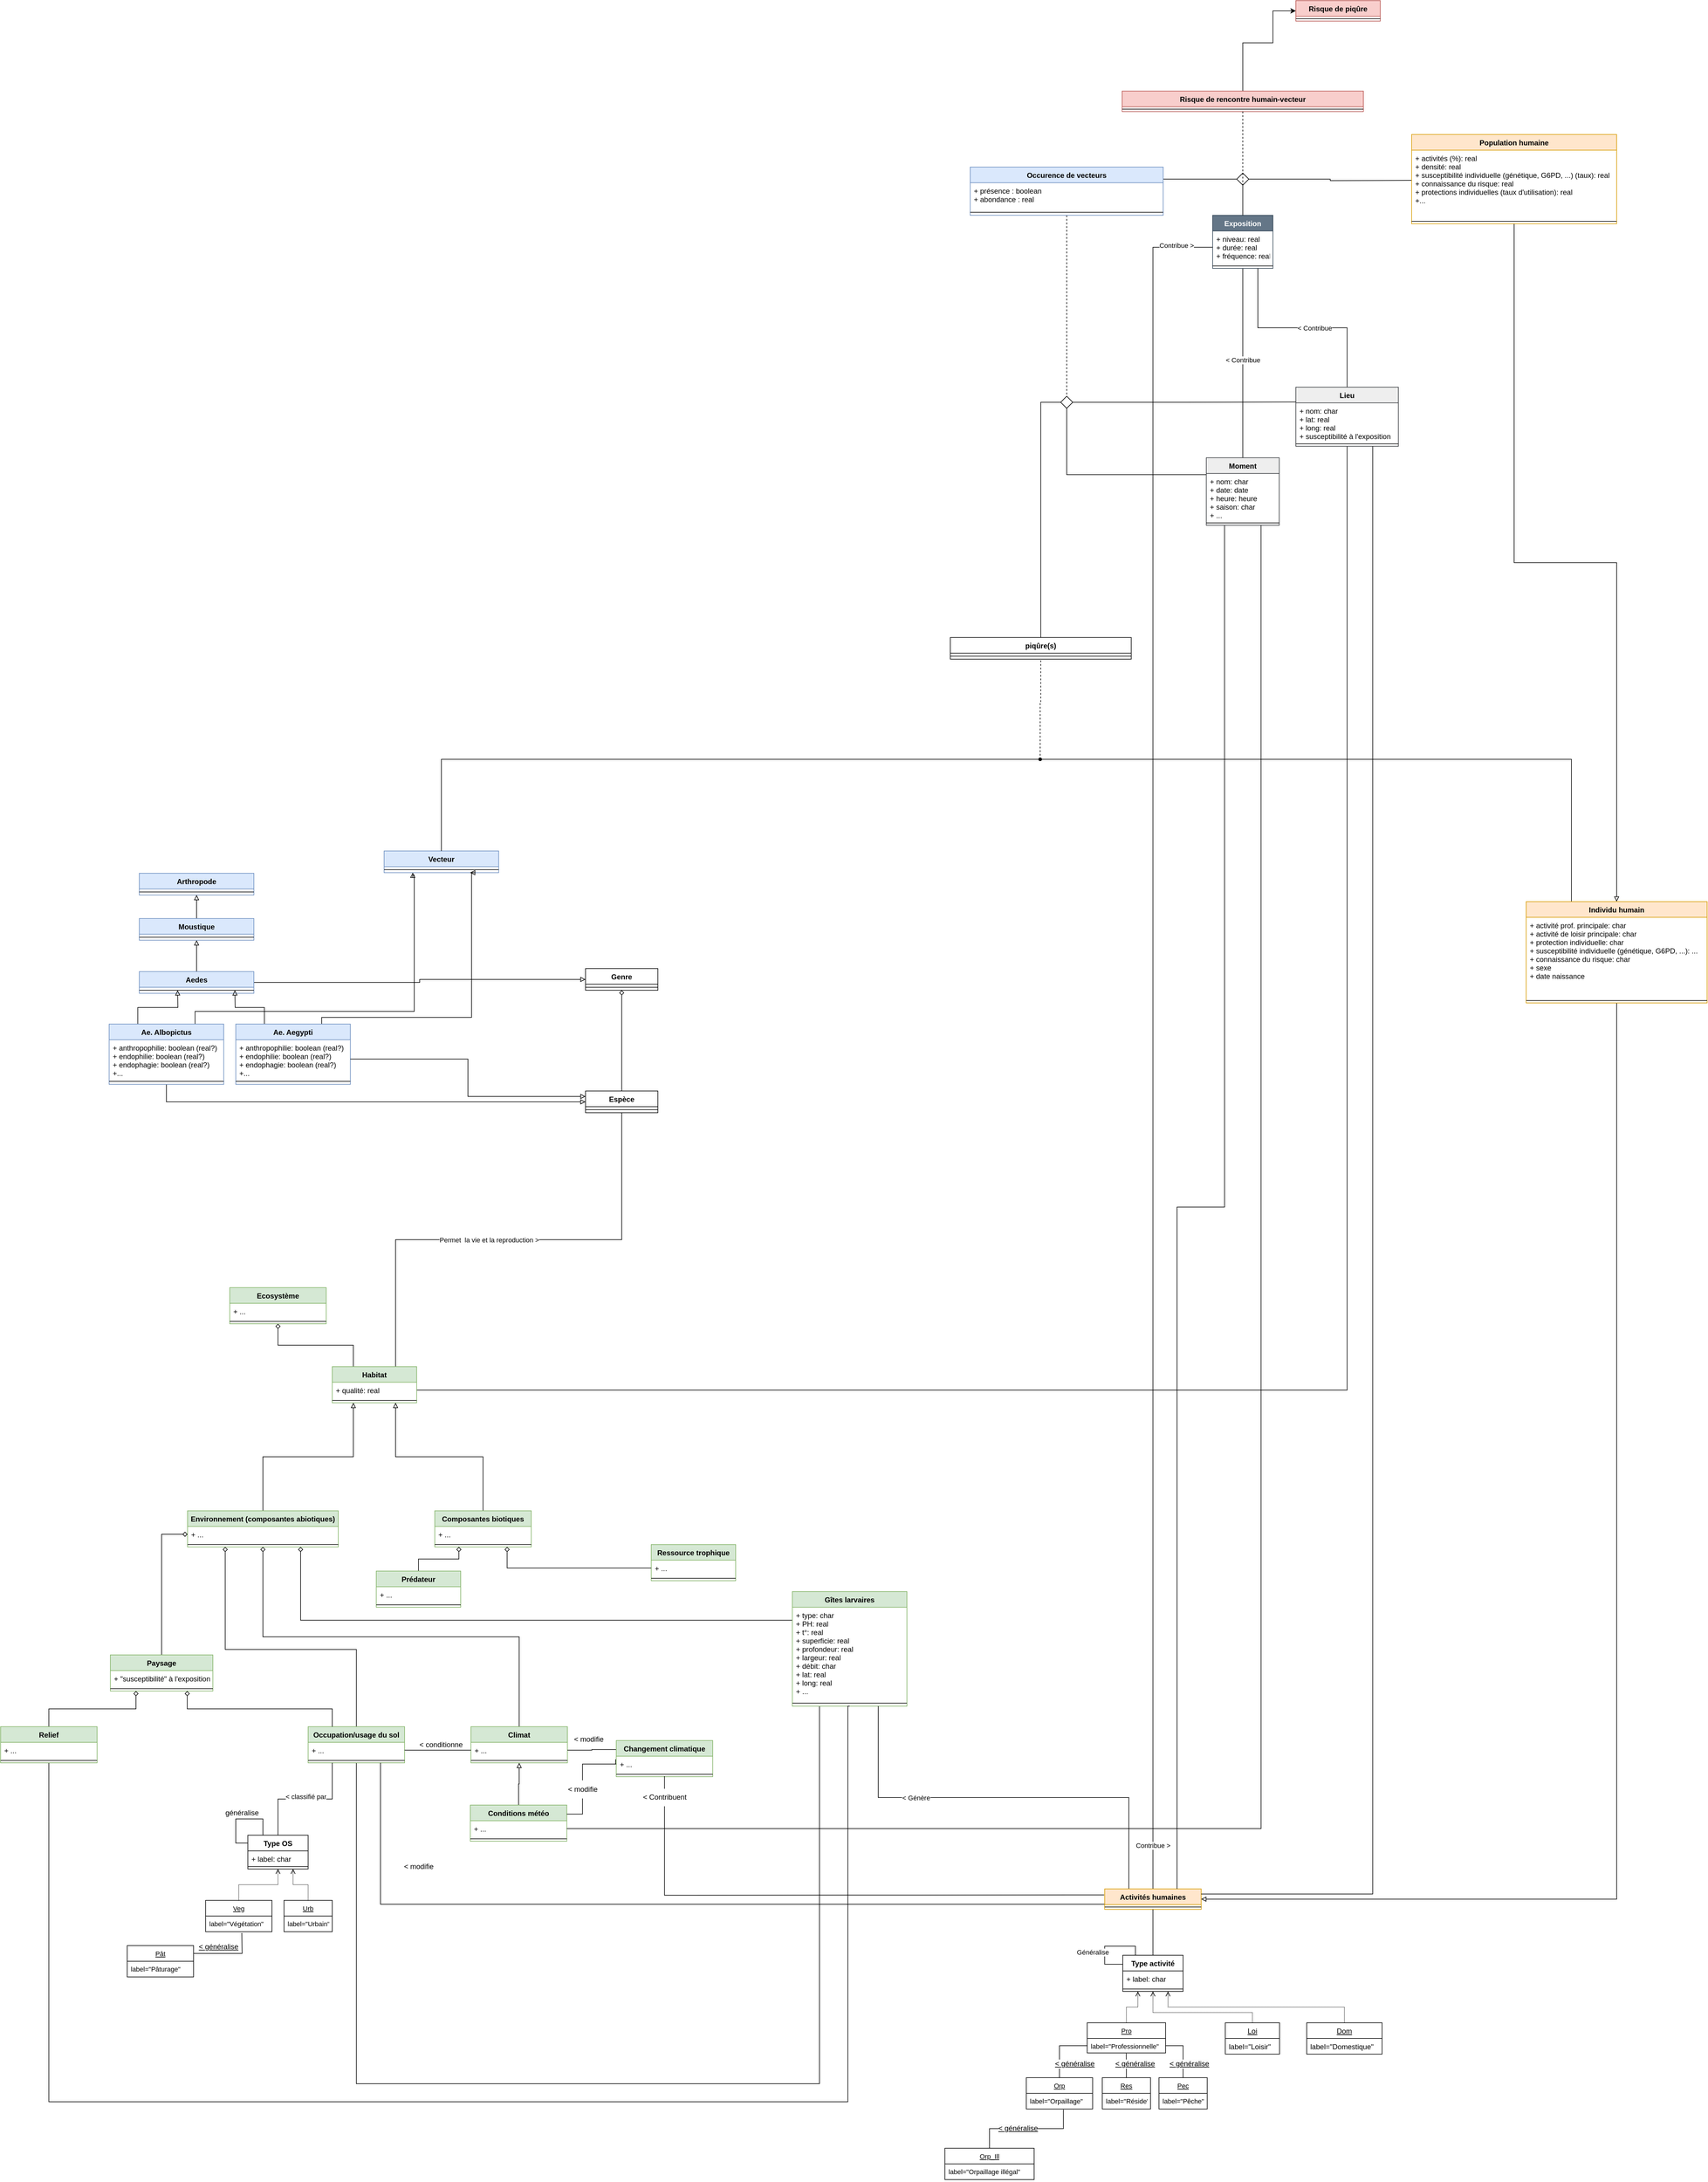 <mxfile version="20.6.0" type="github">
  <diagram id="kBsvVx11HqB_BdpJZz5O" name="Page-1">
    <mxGraphModel dx="5029" dy="1933" grid="1" gridSize="10" guides="1" tooltips="1" connect="1" arrows="1" fold="1" page="1" pageScale="1" pageWidth="827" pageHeight="1169" math="0" shadow="0">
      <root>
        <mxCell id="0" />
        <mxCell id="1" parent="0" />
        <mxCell id="3ZzalH3yHNWKxI1yRY4I-15" style="edgeStyle=orthogonalEdgeStyle;rounded=0;orthogonalLoop=1;jettySize=auto;html=1;exitX=0.5;exitY=0;exitDx=0;exitDy=0;entryX=0;entryY=0.5;entryDx=0;entryDy=0;" parent="1" source="3ZzalH3yHNWKxI1yRY4I-196" target="3ZzalH3yHNWKxI1yRY4I-3" edge="1">
          <mxGeometry relative="1" as="geometry">
            <Array as="points">
              <mxPoint x="950" y="330" />
              <mxPoint x="1000" y="330" />
            </Array>
          </mxGeometry>
        </mxCell>
        <mxCell id="3ZzalH3yHNWKxI1yRY4I-3" value="Risque de piqûre" style="swimlane;fontStyle=1;align=center;verticalAlign=top;childLayout=stackLayout;horizontal=1;startSize=26;horizontalStack=0;resizeParent=1;resizeParentMax=0;resizeLast=0;collapsible=1;marginBottom=0;fillColor=#f8cecc;strokeColor=#b85450;" parent="1" vertex="1">
          <mxGeometry x="1038" y="260" width="140" height="34" as="geometry" />
        </mxCell>
        <mxCell id="3ZzalH3yHNWKxI1yRY4I-4" value="" style="line;strokeWidth=1;fillColor=none;align=left;verticalAlign=middle;spacingTop=-1;spacingLeft=3;spacingRight=3;rotatable=0;labelPosition=right;points=[];portConstraint=eastwest;" parent="3ZzalH3yHNWKxI1yRY4I-3" vertex="1">
          <mxGeometry y="26" width="140" height="8" as="geometry" />
        </mxCell>
        <mxCell id="3ZzalH3yHNWKxI1yRY4I-19" style="edgeStyle=orthogonalEdgeStyle;rounded=0;orthogonalLoop=1;jettySize=auto;html=1;entryX=0.5;entryY=0;entryDx=0;entryDy=0;fontSize=17;fontColor=#EA6B66;startArrow=none;startFill=0;endArrow=none;endFill=0;" parent="1" source="3ZzalH3yHNWKxI1yRY4I-20" target="3ZzalH3yHNWKxI1yRY4I-262" edge="1">
          <mxGeometry relative="1" as="geometry" />
        </mxCell>
        <mxCell id="3ZzalH3yHNWKxI1yRY4I-20" value="Exposition" style="swimlane;fontStyle=1;align=center;verticalAlign=top;childLayout=stackLayout;horizontal=1;startSize=26;horizontalStack=0;resizeParent=1;resizeParentMax=0;resizeLast=0;collapsible=1;marginBottom=0;fillColor=#647687;strokeColor=#314354;fontColor=#ffffff;" parent="1" vertex="1">
          <mxGeometry x="900" y="616" width="100" height="88" as="geometry">
            <mxRectangle x="600" y="310" width="90" height="26" as="alternateBounds" />
          </mxGeometry>
        </mxCell>
        <mxCell id="3ZzalH3yHNWKxI1yRY4I-21" value="+ niveau: real&#xa;+ durée: real&#xa;+ fréquence: real" style="text;align=left;verticalAlign=top;spacingLeft=4;spacingRight=4;overflow=hidden;rotatable=0;points=[[0,0.5],[1,0.5]];portConstraint=eastwest;" parent="3ZzalH3yHNWKxI1yRY4I-20" vertex="1">
          <mxGeometry y="26" width="100" height="54" as="geometry" />
        </mxCell>
        <mxCell id="3ZzalH3yHNWKxI1yRY4I-22" value="" style="line;strokeWidth=1;fillColor=none;align=left;verticalAlign=middle;spacingTop=-1;spacingLeft=3;spacingRight=3;rotatable=0;labelPosition=right;points=[];portConstraint=eastwest;" parent="3ZzalH3yHNWKxI1yRY4I-20" vertex="1">
          <mxGeometry y="80" width="100" height="8" as="geometry" />
        </mxCell>
        <mxCell id="3ZzalH3yHNWKxI1yRY4I-23" value="" style="rhombus;aspect=fixed;" parent="1" vertex="1">
          <mxGeometry x="940" y="546" width="20" height="20" as="geometry" />
        </mxCell>
        <mxCell id="3ZzalH3yHNWKxI1yRY4I-24" value="" style="endArrow=none;html=1;rounded=0;align=center;verticalAlign=bottom;labelBackgroundColor=none;exitX=1;exitY=0.25;exitDx=0;exitDy=0;edgeStyle=elbowEdgeStyle;" parent="1" source="3ZzalH3yHNWKxI1yRY4I-266" target="3ZzalH3yHNWKxI1yRY4I-23" edge="1">
          <mxGeometry relative="1" as="geometry">
            <mxPoint x="530" y="555.5" as="sourcePoint" />
          </mxGeometry>
        </mxCell>
        <mxCell id="3ZzalH3yHNWKxI1yRY4I-25" value="" style="endArrow=none;html=1;rounded=0;align=center;verticalAlign=bottom;labelBackgroundColor=none;entryX=0.5;entryY=0;entryDx=0;entryDy=0;edgeStyle=elbowEdgeStyle;elbow=vertical;" parent="1" source="3ZzalH3yHNWKxI1yRY4I-23" target="3ZzalH3yHNWKxI1yRY4I-20" edge="1">
          <mxGeometry relative="1" as="geometry">
            <mxPoint x="710" y="556" as="targetPoint" />
          </mxGeometry>
        </mxCell>
        <mxCell id="3ZzalH3yHNWKxI1yRY4I-26" style="edgeStyle=orthogonalEdgeStyle;rounded=0;orthogonalLoop=1;jettySize=auto;html=1;endArrow=none;endFill=0;entryX=1;entryY=0.5;entryDx=0;entryDy=0;exitX=0;exitY=0.25;exitDx=0;exitDy=0;" parent="1" target="3ZzalH3yHNWKxI1yRY4I-23" edge="1">
          <mxGeometry relative="1" as="geometry">
            <mxPoint x="1652.0" y="555.5" as="targetPoint" />
            <mxPoint x="1230.0" y="558" as="sourcePoint" />
          </mxGeometry>
        </mxCell>
        <mxCell id="3ZzalH3yHNWKxI1yRY4I-280" style="edgeStyle=orthogonalEdgeStyle;rounded=0;orthogonalLoop=1;jettySize=auto;html=1;exitX=0.5;exitY=0;exitDx=0;exitDy=0;entryX=0;entryY=0.5;entryDx=0;entryDy=0;endArrow=none;endFill=0;" parent="1" source="3ZzalH3yHNWKxI1yRY4I-30" target="3ZzalH3yHNWKxI1yRY4I-271" edge="1">
          <mxGeometry relative="1" as="geometry" />
        </mxCell>
        <mxCell id="3ZzalH3yHNWKxI1yRY4I-30" value="piqûre(s)" style="swimlane;fontStyle=1;align=center;verticalAlign=top;childLayout=stackLayout;horizontal=1;startSize=26;horizontalStack=0;resizeParent=1;resizeParentMax=0;resizeLast=0;collapsible=1;marginBottom=0;" parent="1" vertex="1">
          <mxGeometry x="465" y="1316" width="300" height="36" as="geometry" />
        </mxCell>
        <mxCell id="3ZzalH3yHNWKxI1yRY4I-31" value="" style="line;strokeWidth=1;fillColor=none;align=left;verticalAlign=middle;spacingTop=-1;spacingLeft=3;spacingRight=3;rotatable=0;labelPosition=right;points=[];portConstraint=eastwest;" parent="3ZzalH3yHNWKxI1yRY4I-30" vertex="1">
          <mxGeometry y="26" width="300" height="10" as="geometry" />
        </mxCell>
        <mxCell id="3ZzalH3yHNWKxI1yRY4I-36" style="edgeStyle=orthogonalEdgeStyle;rounded=0;orthogonalLoop=1;jettySize=auto;html=1;exitX=0.5;exitY=1;exitDx=0;exitDy=0;entryX=0.25;entryY=1;entryDx=0;entryDy=0;endArrow=none;endFill=0;" parent="1" source="3ZzalH3yHNWKxI1yRY4I-38" target="3ZzalH3yHNWKxI1yRY4I-72" edge="1">
          <mxGeometry relative="1" as="geometry">
            <Array as="points">
              <mxPoint x="-520" y="3714" />
              <mxPoint x="248" y="3714" />
            </Array>
          </mxGeometry>
        </mxCell>
        <mxCell id="3ZzalH3yHNWKxI1yRY4I-37" style="edgeStyle=orthogonalEdgeStyle;rounded=0;orthogonalLoop=1;jettySize=auto;html=1;exitX=0.5;exitY=0;exitDx=0;exitDy=0;entryX=0.25;entryY=1;entryDx=0;entryDy=0;endArrow=diamond;endFill=0;" parent="1" source="3ZzalH3yHNWKxI1yRY4I-38" target="3ZzalH3yHNWKxI1yRY4I-140" edge="1">
          <mxGeometry relative="1" as="geometry">
            <Array as="points">
              <mxPoint x="-520" y="2994" />
              <mxPoint x="-738" y="2994" />
            </Array>
          </mxGeometry>
        </mxCell>
        <mxCell id="3ZzalH3yHNWKxI1yRY4I-38" value="Occupation/usage du sol" style="swimlane;fontStyle=1;align=center;verticalAlign=top;childLayout=stackLayout;horizontal=1;startSize=26;horizontalStack=0;resizeParent=1;resizeParentMax=0;resizeLast=0;collapsible=1;marginBottom=0;fillColor=#d5e8d4;strokeColor=#82b366;" parent="1" vertex="1">
          <mxGeometry x="-600" y="3122" width="160" height="60" as="geometry">
            <mxRectangle x="320" y="370" width="90" height="26" as="alternateBounds" />
          </mxGeometry>
        </mxCell>
        <mxCell id="3ZzalH3yHNWKxI1yRY4I-39" value="+ ..." style="text;strokeColor=none;fillColor=none;align=left;verticalAlign=top;spacingLeft=4;spacingRight=4;overflow=hidden;rotatable=0;points=[[0,0.5],[1,0.5]];portConstraint=eastwest;" parent="3ZzalH3yHNWKxI1yRY4I-38" vertex="1">
          <mxGeometry y="26" width="160" height="26" as="geometry" />
        </mxCell>
        <mxCell id="3ZzalH3yHNWKxI1yRY4I-40" value="" style="line;strokeWidth=1;fillColor=none;align=left;verticalAlign=middle;spacingTop=-1;spacingLeft=3;spacingRight=3;rotatable=0;labelPosition=right;points=[];portConstraint=eastwest;" parent="3ZzalH3yHNWKxI1yRY4I-38" vertex="1">
          <mxGeometry y="52" width="160" height="8" as="geometry" />
        </mxCell>
        <mxCell id="3ZzalH3yHNWKxI1yRY4I-41" style="edgeStyle=orthogonalEdgeStyle;rounded=0;orthogonalLoop=1;jettySize=auto;html=1;exitX=0.5;exitY=0;exitDx=0;exitDy=0;entryX=0.5;entryY=1;entryDx=0;entryDy=0;endArrow=block;endFill=0;elbow=vertical;" parent="1" source="3ZzalH3yHNWKxI1yRY4I-42" target="3ZzalH3yHNWKxI1yRY4I-46" edge="1">
          <mxGeometry relative="1" as="geometry" />
        </mxCell>
        <mxCell id="3ZzalH3yHNWKxI1yRY4I-42" value="Conditions météo" style="swimlane;fontStyle=1;align=center;verticalAlign=top;childLayout=stackLayout;horizontal=1;startSize=26;horizontalStack=0;resizeParent=1;resizeParentMax=0;resizeLast=0;collapsible=1;marginBottom=0;fillColor=#d5e8d4;strokeColor=#82b366;" parent="1" vertex="1">
          <mxGeometry x="-331" y="3252" width="160" height="60" as="geometry">
            <mxRectangle x="320" y="370" width="90" height="26" as="alternateBounds" />
          </mxGeometry>
        </mxCell>
        <mxCell id="3ZzalH3yHNWKxI1yRY4I-43" value="+ ..." style="text;strokeColor=none;fillColor=none;align=left;verticalAlign=top;spacingLeft=4;spacingRight=4;overflow=hidden;rotatable=0;points=[[0,0.5],[1,0.5]];portConstraint=eastwest;" parent="3ZzalH3yHNWKxI1yRY4I-42" vertex="1">
          <mxGeometry y="26" width="160" height="26" as="geometry" />
        </mxCell>
        <mxCell id="3ZzalH3yHNWKxI1yRY4I-44" value="" style="line;strokeWidth=1;fillColor=none;align=left;verticalAlign=middle;spacingTop=-1;spacingLeft=3;spacingRight=3;rotatable=0;labelPosition=right;points=[];portConstraint=eastwest;" parent="3ZzalH3yHNWKxI1yRY4I-42" vertex="1">
          <mxGeometry y="52" width="160" height="8" as="geometry" />
        </mxCell>
        <mxCell id="3ZzalH3yHNWKxI1yRY4I-45" style="edgeStyle=orthogonalEdgeStyle;rounded=0;orthogonalLoop=1;jettySize=auto;html=1;exitX=0.5;exitY=0;exitDx=0;exitDy=0;entryX=0.5;entryY=1;entryDx=0;entryDy=0;endArrow=diamond;endFill=0;" parent="1" source="3ZzalH3yHNWKxI1yRY4I-46" target="3ZzalH3yHNWKxI1yRY4I-140" edge="1">
          <mxGeometry relative="1" as="geometry" />
        </mxCell>
        <mxCell id="3ZzalH3yHNWKxI1yRY4I-46" value="Climat" style="swimlane;fontStyle=1;align=center;verticalAlign=top;childLayout=stackLayout;horizontal=1;startSize=26;horizontalStack=0;resizeParent=1;resizeParentMax=0;resizeLast=0;collapsible=1;marginBottom=0;fillColor=#d5e8d4;strokeColor=#82b366;" parent="1" vertex="1">
          <mxGeometry x="-330" y="3122" width="160" height="60" as="geometry">
            <mxRectangle x="320" y="370" width="90" height="26" as="alternateBounds" />
          </mxGeometry>
        </mxCell>
        <mxCell id="3ZzalH3yHNWKxI1yRY4I-47" value="+ ..." style="text;strokeColor=none;fillColor=none;align=left;verticalAlign=top;spacingLeft=4;spacingRight=4;overflow=hidden;rotatable=0;points=[[0,0.5],[1,0.5]];portConstraint=eastwest;" parent="3ZzalH3yHNWKxI1yRY4I-46" vertex="1">
          <mxGeometry y="26" width="160" height="26" as="geometry" />
        </mxCell>
        <mxCell id="3ZzalH3yHNWKxI1yRY4I-48" value="" style="line;strokeWidth=1;fillColor=none;align=left;verticalAlign=middle;spacingTop=-1;spacingLeft=3;spacingRight=3;rotatable=0;labelPosition=right;points=[];portConstraint=eastwest;" parent="3ZzalH3yHNWKxI1yRY4I-46" vertex="1">
          <mxGeometry y="52" width="160" height="8" as="geometry" />
        </mxCell>
        <mxCell id="3ZzalH3yHNWKxI1yRY4I-49" style="edgeStyle=orthogonalEdgeStyle;rounded=0;orthogonalLoop=1;jettySize=auto;html=1;exitDx=0;exitDy=0;entryX=0.25;entryY=0;entryDx=0;entryDy=0;endArrow=none;endFill=0;startArrow=none;" parent="1" source="3ZzalH3yHNWKxI1yRY4I-259" target="ZHWQrGtpnkybYDUMCbcR-1" edge="1">
          <mxGeometry relative="1" as="geometry">
            <mxPoint x="1515.0" y="1707" as="targetPoint" />
          </mxGeometry>
        </mxCell>
        <mxCell id="3ZzalH3yHNWKxI1yRY4I-51" value="Vecteur" style="swimlane;fontStyle=1;align=center;verticalAlign=top;childLayout=stackLayout;horizontal=1;startSize=26;horizontalStack=0;resizeParent=1;resizeParentMax=0;resizeLast=0;collapsible=1;marginBottom=0;fillColor=#dae8fc;strokeColor=#6c8ebf;" parent="1" vertex="1">
          <mxGeometry x="-474" y="1670" width="190" height="36" as="geometry" />
        </mxCell>
        <mxCell id="3ZzalH3yHNWKxI1yRY4I-52" value="" style="line;strokeWidth=1;fillColor=none;align=left;verticalAlign=middle;spacingTop=-1;spacingLeft=3;spacingRight=3;rotatable=0;labelPosition=right;points=[];portConstraint=eastwest;" parent="3ZzalH3yHNWKxI1yRY4I-51" vertex="1">
          <mxGeometry y="26" width="190" height="10" as="geometry" />
        </mxCell>
        <mxCell id="3ZzalH3yHNWKxI1yRY4I-54" style="edgeStyle=orthogonalEdgeStyle;rounded=0;orthogonalLoop=1;jettySize=auto;html=1;entryX=0;entryY=0.5;entryDx=0;entryDy=0;endArrow=block;endFill=0;exitX=1;exitY=0.5;exitDx=0;exitDy=0;" parent="1" source="3ZzalH3yHNWKxI1yRY4I-58" target="3ZzalH3yHNWKxI1yRY4I-212" edge="1">
          <mxGeometry relative="1" as="geometry">
            <mxPoint x="-674" y="1883" as="sourcePoint" />
          </mxGeometry>
        </mxCell>
        <mxCell id="3ZzalH3yHNWKxI1yRY4I-57" style="edgeStyle=orthogonalEdgeStyle;rounded=0;orthogonalLoop=1;jettySize=auto;html=1;exitX=0.5;exitY=0;exitDx=0;exitDy=0;endArrow=block;endFill=0;entryX=0.5;entryY=1;entryDx=0;entryDy=0;" parent="1" source="3ZzalH3yHNWKxI1yRY4I-58" target="3ZzalH3yHNWKxI1yRY4I-221" edge="1">
          <mxGeometry relative="1" as="geometry">
            <mxPoint x="-1160" y="1742" as="targetPoint" />
          </mxGeometry>
        </mxCell>
        <mxCell id="3ZzalH3yHNWKxI1yRY4I-58" value="Aedes" style="swimlane;fontStyle=1;align=center;verticalAlign=top;childLayout=stackLayout;horizontal=1;startSize=26;horizontalStack=0;resizeParent=1;resizeParentMax=0;resizeLast=0;collapsible=1;marginBottom=0;fillColor=#dae8fc;strokeColor=#6c8ebf;" parent="1" vertex="1">
          <mxGeometry x="-880" y="1870" width="190" height="36" as="geometry" />
        </mxCell>
        <mxCell id="3ZzalH3yHNWKxI1yRY4I-59" value="" style="line;strokeWidth=1;fillColor=none;align=left;verticalAlign=middle;spacingTop=-1;spacingLeft=3;spacingRight=3;rotatable=0;labelPosition=right;points=[];portConstraint=eastwest;" parent="3ZzalH3yHNWKxI1yRY4I-58" vertex="1">
          <mxGeometry y="26" width="190" height="10" as="geometry" />
        </mxCell>
        <mxCell id="3ZzalH3yHNWKxI1yRY4I-60" style="edgeStyle=orthogonalEdgeStyle;rounded=0;orthogonalLoop=1;jettySize=auto;html=1;exitX=0.25;exitY=0;exitDx=0;exitDy=0;entryX=0.25;entryY=1;entryDx=0;entryDy=0;endArrow=block;endFill=0;" parent="1" source="3ZzalH3yHNWKxI1yRY4I-63" edge="1">
          <mxGeometry relative="1" as="geometry">
            <mxPoint x="-816.5" y="1901.0" as="targetPoint" />
          </mxGeometry>
        </mxCell>
        <mxCell id="3ZzalH3yHNWKxI1yRY4I-61" style="edgeStyle=orthogonalEdgeStyle;rounded=0;orthogonalLoop=1;jettySize=auto;html=1;entryX=0;entryY=0.5;entryDx=0;entryDy=0;endArrow=block;endFill=0;exitX=0.5;exitY=1;exitDx=0;exitDy=0;" parent="1" source="3ZzalH3yHNWKxI1yRY4I-63" target="3ZzalH3yHNWKxI1yRY4I-215" edge="1">
          <mxGeometry relative="1" as="geometry" />
        </mxCell>
        <mxCell id="3ZzalH3yHNWKxI1yRY4I-62" style="edgeStyle=orthogonalEdgeStyle;rounded=0;orthogonalLoop=1;jettySize=auto;html=1;exitX=0.75;exitY=0;exitDx=0;exitDy=0;endArrow=block;endFill=0;entryX=0.25;entryY=1;entryDx=0;entryDy=0;" parent="1" source="3ZzalH3yHNWKxI1yRY4I-63" target="3ZzalH3yHNWKxI1yRY4I-51" edge="1">
          <mxGeometry relative="1" as="geometry">
            <mxPoint x="-480" y="1756" as="targetPoint" />
            <Array as="points">
              <mxPoint x="-787" y="1936" />
              <mxPoint x="-424" y="1936" />
              <mxPoint x="-424" y="1710" />
              <mxPoint x="-427" y="1710" />
            </Array>
          </mxGeometry>
        </mxCell>
        <mxCell id="3ZzalH3yHNWKxI1yRY4I-63" value="Ae. Albopictus" style="swimlane;fontStyle=1;align=center;verticalAlign=top;childLayout=stackLayout;horizontal=1;startSize=26;horizontalStack=0;resizeParent=1;resizeParentMax=0;resizeLast=0;collapsible=1;marginBottom=0;fillColor=#dae8fc;strokeColor=#6c8ebf;" parent="1" vertex="1">
          <mxGeometry x="-930" y="1957" width="190" height="100" as="geometry" />
        </mxCell>
        <mxCell id="3ZzalH3yHNWKxI1yRY4I-64" value="+ anthropophilie: boolean (real?)&#xa;+ endophilie: boolean (real?)&#xa;+ endophagie: boolean (real?)&#xa;+..." style="text;strokeColor=none;fillColor=none;align=left;verticalAlign=top;spacingLeft=4;spacingRight=4;overflow=hidden;rotatable=0;points=[[0,0.5],[1,0.5]];portConstraint=eastwest;" parent="3ZzalH3yHNWKxI1yRY4I-63" vertex="1">
          <mxGeometry y="26" width="190" height="64" as="geometry" />
        </mxCell>
        <mxCell id="3ZzalH3yHNWKxI1yRY4I-65" value="" style="line;strokeWidth=1;fillColor=none;align=left;verticalAlign=middle;spacingTop=-1;spacingLeft=3;spacingRight=3;rotatable=0;labelPosition=right;points=[];portConstraint=eastwest;" parent="3ZzalH3yHNWKxI1yRY4I-63" vertex="1">
          <mxGeometry y="90" width="190" height="10" as="geometry" />
        </mxCell>
        <mxCell id="3ZzalH3yHNWKxI1yRY4I-66" style="edgeStyle=orthogonalEdgeStyle;rounded=0;orthogonalLoop=1;jettySize=auto;html=1;exitX=0.25;exitY=0;exitDx=0;exitDy=0;entryX=0.75;entryY=1;entryDx=0;entryDy=0;endArrow=block;endFill=0;" parent="1" source="3ZzalH3yHNWKxI1yRY4I-68" edge="1">
          <mxGeometry relative="1" as="geometry">
            <mxPoint x="-721.5" y="1901.0" as="targetPoint" />
          </mxGeometry>
        </mxCell>
        <mxCell id="3ZzalH3yHNWKxI1yRY4I-67" style="edgeStyle=orthogonalEdgeStyle;rounded=0;orthogonalLoop=1;jettySize=auto;html=1;exitX=0.75;exitY=0;exitDx=0;exitDy=0;entryX=0.75;entryY=1;entryDx=0;entryDy=0;endArrow=block;endFill=0;" parent="1" source="3ZzalH3yHNWKxI1yRY4I-68" target="3ZzalH3yHNWKxI1yRY4I-51" edge="1">
          <mxGeometry relative="1" as="geometry">
            <Array as="points">
              <mxPoint x="-577" y="1946" />
              <mxPoint x="-329" y="1946" />
            </Array>
          </mxGeometry>
        </mxCell>
        <mxCell id="3ZzalH3yHNWKxI1yRY4I-68" value="Ae. Aegypti" style="swimlane;fontStyle=1;align=center;verticalAlign=top;childLayout=stackLayout;horizontal=1;startSize=26;horizontalStack=0;resizeParent=1;resizeParentMax=0;resizeLast=0;collapsible=1;marginBottom=0;fillColor=#dae8fc;strokeColor=#6c8ebf;" parent="1" vertex="1">
          <mxGeometry x="-720" y="1957" width="190" height="100" as="geometry" />
        </mxCell>
        <mxCell id="3ZzalH3yHNWKxI1yRY4I-69" value="+ anthropophilie: boolean (real?)&#xa;+ endophilie: boolean (real?)&#xa;+ endophagie: boolean (real?)&#xa;+..." style="text;strokeColor=none;fillColor=none;align=left;verticalAlign=top;spacingLeft=4;spacingRight=4;overflow=hidden;rotatable=0;points=[[0,0.5],[1,0.5]];portConstraint=eastwest;" parent="3ZzalH3yHNWKxI1yRY4I-68" vertex="1">
          <mxGeometry y="26" width="190" height="64" as="geometry" />
        </mxCell>
        <mxCell id="3ZzalH3yHNWKxI1yRY4I-70" value="" style="line;strokeWidth=1;fillColor=none;align=left;verticalAlign=middle;spacingTop=-1;spacingLeft=3;spacingRight=3;rotatable=0;labelPosition=right;points=[];portConstraint=eastwest;" parent="3ZzalH3yHNWKxI1yRY4I-68" vertex="1">
          <mxGeometry y="90" width="190" height="10" as="geometry" />
        </mxCell>
        <mxCell id="3ZzalH3yHNWKxI1yRY4I-71" style="edgeStyle=orthogonalEdgeStyle;rounded=0;orthogonalLoop=1;jettySize=auto;html=1;endArrow=diamond;endFill=0;entryX=0.75;entryY=1;entryDx=0;entryDy=0;exitX=0;exitY=0.25;exitDx=0;exitDy=0;" parent="1" source="3ZzalH3yHNWKxI1yRY4I-72" target="3ZzalH3yHNWKxI1yRY4I-140" edge="1">
          <mxGeometry relative="1" as="geometry">
            <mxPoint x="-570" y="2874" as="targetPoint" />
            <mxPoint x="180" y="2895" as="sourcePoint" />
          </mxGeometry>
        </mxCell>
        <mxCell id="3ZzalH3yHNWKxI1yRY4I-72" value="Gîtes larvaires" style="swimlane;fontStyle=1;align=center;verticalAlign=top;childLayout=stackLayout;horizontal=1;startSize=26;horizontalStack=0;resizeParent=1;resizeParentMax=0;resizeLast=0;collapsible=1;marginBottom=0;fillColor=#d5e8d4;strokeColor=#82b366;" parent="1" vertex="1">
          <mxGeometry x="203" y="2898" width="190" height="190" as="geometry" />
        </mxCell>
        <mxCell id="3ZzalH3yHNWKxI1yRY4I-73" value="+ type: char&#xa;+ PH: real&#xa;+ t°: real&#xa;+ superficie: real&#xa;+ profondeur: real&#xa;+ largeur: real&#xa;+ débit: char&#xa;+ lat: real&#xa;+ long: real&#xa;+ ..." style="text;strokeColor=none;fillColor=none;align=left;verticalAlign=top;spacingLeft=4;spacingRight=4;overflow=hidden;rotatable=0;points=[[0,0.5],[1,0.5]];portConstraint=eastwest;" parent="3ZzalH3yHNWKxI1yRY4I-72" vertex="1">
          <mxGeometry y="26" width="190" height="154" as="geometry" />
        </mxCell>
        <mxCell id="3ZzalH3yHNWKxI1yRY4I-74" value="" style="line;strokeWidth=1;fillColor=none;align=left;verticalAlign=middle;spacingTop=-1;spacingLeft=3;spacingRight=3;rotatable=0;labelPosition=right;points=[];portConstraint=eastwest;" parent="3ZzalH3yHNWKxI1yRY4I-72" vertex="1">
          <mxGeometry y="180" width="190" height="10" as="geometry" />
        </mxCell>
        <mxCell id="3ZzalH3yHNWKxI1yRY4I-75" style="edgeStyle=orthogonalEdgeStyle;rounded=0;orthogonalLoop=1;jettySize=auto;html=1;exitX=0;exitY=0.75;exitDx=0;exitDy=0;entryX=0.75;entryY=1;entryDx=0;entryDy=0;endArrow=none;endFill=0;" parent="1" source="3ZzalH3yHNWKxI1yRY4I-80" target="3ZzalH3yHNWKxI1yRY4I-38" edge="1">
          <mxGeometry relative="1" as="geometry">
            <mxPoint x="721" y="3430" as="sourcePoint" />
          </mxGeometry>
        </mxCell>
        <mxCell id="3ZzalH3yHNWKxI1yRY4I-76" style="edgeStyle=orthogonalEdgeStyle;rounded=0;orthogonalLoop=1;jettySize=auto;html=1;exitX=0.5;exitY=0;exitDx=0;exitDy=0;endArrow=none;endFill=0;entryX=0;entryY=0.5;entryDx=0;entryDy=0;" parent="1" source="3ZzalH3yHNWKxI1yRY4I-80" target="3ZzalH3yHNWKxI1yRY4I-21" edge="1">
          <mxGeometry relative="1" as="geometry">
            <mxPoint x="1095" y="884" as="targetPoint" />
          </mxGeometry>
        </mxCell>
        <mxCell id="3ZzalH3yHNWKxI1yRY4I-77" value="Contribue &amp;gt;" style="edgeLabel;html=1;align=center;verticalAlign=middle;resizable=0;points=[];" parent="3ZzalH3yHNWKxI1yRY4I-76" vertex="1" connectable="0">
          <mxGeometry x="-0.949" relative="1" as="geometry">
            <mxPoint as="offset" />
          </mxGeometry>
        </mxCell>
        <mxCell id="3ZzalH3yHNWKxI1yRY4I-78" style="edgeStyle=orthogonalEdgeStyle;rounded=0;orthogonalLoop=1;jettySize=auto;html=1;exitX=0.25;exitY=0;exitDx=0;exitDy=0;entryX=0.75;entryY=1;entryDx=0;entryDy=0;startArrow=none;startFill=0;endArrow=none;endFill=0;" parent="1" source="3ZzalH3yHNWKxI1yRY4I-80" target="3ZzalH3yHNWKxI1yRY4I-72" edge="1">
          <mxGeometry relative="1" as="geometry" />
        </mxCell>
        <mxCell id="3ZzalH3yHNWKxI1yRY4I-79" value="&amp;lt; Génère" style="edgeLabel;html=1;align=center;verticalAlign=middle;resizable=0;points=[];" parent="3ZzalH3yHNWKxI1yRY4I-78" vertex="1" connectable="0">
          <mxGeometry x="0.403" relative="1" as="geometry">
            <mxPoint x="-1" as="offset" />
          </mxGeometry>
        </mxCell>
        <mxCell id="3ZzalH3yHNWKxI1yRY4I-80" value="Activités humaines" style="swimlane;fontStyle=1;align=center;verticalAlign=top;childLayout=stackLayout;horizontal=1;startSize=26;horizontalStack=0;resizeParent=1;resizeParentMax=0;resizeLast=0;collapsible=1;marginBottom=0;fillColor=#ffe6cc;strokeColor=#d79b00;" parent="1" vertex="1">
          <mxGeometry x="721" y="3391" width="160" height="34" as="geometry">
            <mxRectangle x="320" y="370" width="90" height="26" as="alternateBounds" />
          </mxGeometry>
        </mxCell>
        <mxCell id="3ZzalH3yHNWKxI1yRY4I-81" value="" style="line;strokeWidth=1;fillColor=none;align=left;verticalAlign=middle;spacingTop=-1;spacingLeft=3;spacingRight=3;rotatable=0;labelPosition=right;points=[];portConstraint=eastwest;" parent="3ZzalH3yHNWKxI1yRY4I-80" vertex="1">
          <mxGeometry y="26" width="160" height="8" as="geometry" />
        </mxCell>
        <mxCell id="3ZzalH3yHNWKxI1yRY4I-82" value="&amp;lt; modifie" style="text;html=1;align=center;verticalAlign=middle;resizable=0;points=[];autosize=1;strokeColor=none;fillColor=none;" parent="1" vertex="1">
          <mxGeometry x="-170" y="3128" width="70" height="30" as="geometry" />
        </mxCell>
        <mxCell id="3ZzalH3yHNWKxI1yRY4I-83" style="edgeStyle=orthogonalEdgeStyle;rounded=0;orthogonalLoop=1;jettySize=auto;html=1;exitX=0;exitY=0.5;exitDx=0;exitDy=0;entryX=1;entryY=0.5;entryDx=0;entryDy=0;endArrow=none;endFill=0;" parent="1" source="3ZzalH3yHNWKxI1yRY4I-47" target="3ZzalH3yHNWKxI1yRY4I-39" edge="1">
          <mxGeometry relative="1" as="geometry" />
        </mxCell>
        <mxCell id="3ZzalH3yHNWKxI1yRY4I-84" value="&amp;lt; conditionne" style="text;html=1;align=center;verticalAlign=middle;resizable=0;points=[];autosize=1;strokeColor=none;fillColor=none;" parent="1" vertex="1">
          <mxGeometry x="-430" y="3137" width="100" height="30" as="geometry" />
        </mxCell>
        <mxCell id="3ZzalH3yHNWKxI1yRY4I-85" value="&amp;lt; modifie" style="text;html=1;align=center;verticalAlign=middle;resizable=0;points=[];autosize=1;strokeColor=none;fillColor=none;" parent="1" vertex="1">
          <mxGeometry x="-452" y="3339" width="70" height="30" as="geometry" />
        </mxCell>
        <mxCell id="3ZzalH3yHNWKxI1yRY4I-86" style="edgeStyle=orthogonalEdgeStyle;shape=connector;rounded=0;orthogonalLoop=1;jettySize=auto;html=1;entryX=0.5;entryY=0;entryDx=0;entryDy=0;labelBackgroundColor=default;fontFamily=Helvetica;fontSize=11;fontColor=default;endArrow=none;endFill=0;strokeColor=default;exitX=0.25;exitY=1;exitDx=0;exitDy=0;" parent="1" source="3ZzalH3yHNWKxI1yRY4I-38" target="3ZzalH3yHNWKxI1yRY4I-89" edge="1">
          <mxGeometry relative="1" as="geometry">
            <mxPoint x="-590" y="3392" as="sourcePoint" />
          </mxGeometry>
        </mxCell>
        <mxCell id="3ZzalH3yHNWKxI1yRY4I-87" value="&amp;lt; classifié par" style="edgeLabel;html=1;align=center;verticalAlign=middle;resizable=0;points=[];fontSize=11;fontFamily=Helvetica;fontColor=default;" parent="3ZzalH3yHNWKxI1yRY4I-86" vertex="1" connectable="0">
          <mxGeometry x="0.234" relative="1" as="geometry">
            <mxPoint x="25" y="-4" as="offset" />
          </mxGeometry>
        </mxCell>
        <mxCell id="3ZzalH3yHNWKxI1yRY4I-88" style="edgeStyle=orthogonalEdgeStyle;rounded=0;orthogonalLoop=1;jettySize=auto;html=1;exitX=0.25;exitY=0;exitDx=0;exitDy=0;endArrow=none;endFill=0;entryX=0;entryY=0.232;entryDx=0;entryDy=0;entryPerimeter=0;" parent="1" source="3ZzalH3yHNWKxI1yRY4I-89" target="3ZzalH3yHNWKxI1yRY4I-89" edge="1">
          <mxGeometry relative="1" as="geometry">
            <mxPoint x="-720" y="3305" as="targetPoint" />
            <Array as="points">
              <mxPoint x="-675" y="3275" />
              <mxPoint x="-720" y="3275" />
              <mxPoint x="-720" y="3315" />
            </Array>
          </mxGeometry>
        </mxCell>
        <mxCell id="3ZzalH3yHNWKxI1yRY4I-89" value="Type OS" style="swimlane;fontStyle=1;align=center;verticalAlign=top;childLayout=stackLayout;horizontal=1;startSize=26;horizontalStack=0;resizeParent=1;resizeParentMax=0;resizeLast=0;collapsible=1;marginBottom=0;" parent="1" vertex="1">
          <mxGeometry x="-700" y="3302" width="100" height="56" as="geometry" />
        </mxCell>
        <mxCell id="3ZzalH3yHNWKxI1yRY4I-90" value="+ label: char" style="text;strokeColor=none;fillColor=none;align=left;verticalAlign=top;spacingLeft=4;spacingRight=4;overflow=hidden;rotatable=0;points=[[0,0.5],[1,0.5]];portConstraint=eastwest;" parent="3ZzalH3yHNWKxI1yRY4I-89" vertex="1">
          <mxGeometry y="26" width="100" height="22" as="geometry" />
        </mxCell>
        <mxCell id="3ZzalH3yHNWKxI1yRY4I-91" value="" style="line;strokeWidth=1;fillColor=none;align=left;verticalAlign=middle;spacingTop=-1;spacingLeft=3;spacingRight=3;rotatable=0;labelPosition=right;points=[];portConstraint=eastwest;" parent="3ZzalH3yHNWKxI1yRY4I-89" vertex="1">
          <mxGeometry y="48" width="100" height="8" as="geometry" />
        </mxCell>
        <mxCell id="3ZzalH3yHNWKxI1yRY4I-92" style="edgeStyle=orthogonalEdgeStyle;shape=connector;rounded=0;orthogonalLoop=1;jettySize=auto;html=1;entryX=0.5;entryY=1;entryDx=0;entryDy=0;labelBackgroundColor=default;fontFamily=Helvetica;fontSize=11;fontColor=default;endArrow=open;endFill=0;strokeColor=default;dashed=1;dashPattern=1 1;" parent="1" source="3ZzalH3yHNWKxI1yRY4I-93" target="3ZzalH3yHNWKxI1yRY4I-89" edge="1">
          <mxGeometry relative="1" as="geometry" />
        </mxCell>
        <mxCell id="3ZzalH3yHNWKxI1yRY4I-93" value="Veg" style="swimlane;fontStyle=4;childLayout=stackLayout;horizontal=1;startSize=26;fillColor=none;horizontalStack=0;resizeParent=1;resizeParentMax=0;resizeLast=0;collapsible=1;marginBottom=0;fontFamily=Helvetica;fontSize=11;fontColor=default;" parent="1" vertex="1">
          <mxGeometry x="-770" y="3410" width="110" height="52" as="geometry">
            <mxRectangle x="610" y="510" width="40" height="26" as="alternateBounds" />
          </mxGeometry>
        </mxCell>
        <mxCell id="3ZzalH3yHNWKxI1yRY4I-94" value="label=&quot;Végétation&quot;" style="text;strokeColor=none;fillColor=none;align=left;verticalAlign=top;spacingLeft=4;spacingRight=4;overflow=hidden;rotatable=0;points=[[0,0.5],[1,0.5]];portConstraint=eastwest;fontFamily=Helvetica;fontSize=11;fontColor=default;" parent="3ZzalH3yHNWKxI1yRY4I-93" vertex="1">
          <mxGeometry y="26" width="110" height="26" as="geometry" />
        </mxCell>
        <mxCell id="3ZzalH3yHNWKxI1yRY4I-95" style="edgeStyle=orthogonalEdgeStyle;shape=connector;rounded=0;orthogonalLoop=1;jettySize=auto;html=1;entryX=0.75;entryY=1;entryDx=0;entryDy=0;labelBackgroundColor=default;fontFamily=Helvetica;fontSize=11;fontColor=default;endArrow=open;endFill=0;strokeColor=default;dashed=1;dashPattern=1 1;" parent="1" source="3ZzalH3yHNWKxI1yRY4I-96" target="3ZzalH3yHNWKxI1yRY4I-89" edge="1">
          <mxGeometry relative="1" as="geometry" />
        </mxCell>
        <mxCell id="3ZzalH3yHNWKxI1yRY4I-96" value="Urb" style="swimlane;fontStyle=4;childLayout=stackLayout;horizontal=1;startSize=26;fillColor=none;horizontalStack=0;resizeParent=1;resizeParentMax=0;resizeLast=0;collapsible=1;marginBottom=0;fontFamily=Helvetica;fontSize=11;fontColor=default;" parent="1" vertex="1">
          <mxGeometry x="-640" y="3410" width="80" height="52" as="geometry">
            <mxRectangle x="610" y="510" width="40" height="26" as="alternateBounds" />
          </mxGeometry>
        </mxCell>
        <mxCell id="3ZzalH3yHNWKxI1yRY4I-97" value="label=&quot;Urbain&quot;" style="text;strokeColor=none;fillColor=none;align=left;verticalAlign=top;spacingLeft=4;spacingRight=4;overflow=hidden;rotatable=0;points=[[0,0.5],[1,0.5]];portConstraint=eastwest;fontFamily=Helvetica;fontSize=11;fontColor=default;" parent="3ZzalH3yHNWKxI1yRY4I-96" vertex="1">
          <mxGeometry y="26" width="80" height="26" as="geometry" />
        </mxCell>
        <mxCell id="3ZzalH3yHNWKxI1yRY4I-136" style="edgeStyle=orthogonalEdgeStyle;rounded=0;orthogonalLoop=1;jettySize=auto;html=1;endArrow=none;endFill=0;entryX=0.5;entryY=1;entryDx=0;entryDy=0;exitX=0.75;exitY=0;exitDx=0;exitDy=0;" parent="1" source="3ZzalH3yHNWKxI1yRY4I-183" target="3ZzalH3yHNWKxI1yRY4I-215" edge="1">
          <mxGeometry relative="1" as="geometry">
            <mxPoint x="-470" y="1634" as="targetPoint" />
          </mxGeometry>
        </mxCell>
        <mxCell id="3ZzalH3yHNWKxI1yRY4I-137" value="Permet&amp;nbsp; la vie et la reproduction &amp;gt;" style="edgeLabel;html=1;align=center;verticalAlign=middle;resizable=0;points=[];" parent="3ZzalH3yHNWKxI1yRY4I-136" vertex="1" connectable="0">
          <mxGeometry x="-0.277" y="4" relative="1" as="geometry">
            <mxPoint x="77" y="4" as="offset" />
          </mxGeometry>
        </mxCell>
        <mxCell id="3ZzalH3yHNWKxI1yRY4I-138" style="edgeStyle=orthogonalEdgeStyle;rounded=0;orthogonalLoop=1;jettySize=auto;html=1;exitX=0.5;exitY=0;exitDx=0;exitDy=0;entryX=0.25;entryY=1;entryDx=0;entryDy=0;endArrow=block;endFill=0;" parent="1" source="3ZzalH3yHNWKxI1yRY4I-140" target="3ZzalH3yHNWKxI1yRY4I-183" edge="1">
          <mxGeometry relative="1" as="geometry">
            <mxPoint x="-450" y="2654" as="targetPoint" />
          </mxGeometry>
        </mxCell>
        <mxCell id="3ZzalH3yHNWKxI1yRY4I-139" style="edgeStyle=orthogonalEdgeStyle;rounded=0;orthogonalLoop=1;jettySize=auto;html=1;exitX=1;exitY=0.5;exitDx=0;exitDy=0;endArrow=none;endFill=0;entryX=0.5;entryY=1;entryDx=0;entryDy=0;" parent="1" source="3ZzalH3yHNWKxI1yRY4I-184" target="3ZzalH3yHNWKxI1yRY4I-165" edge="1">
          <mxGeometry relative="1" as="geometry">
            <mxPoint x="1150" y="1566" as="targetPoint" />
          </mxGeometry>
        </mxCell>
        <mxCell id="3ZzalH3yHNWKxI1yRY4I-140" value="Environnement (composantes abiotiques)" style="swimlane;fontStyle=1;align=center;verticalAlign=top;childLayout=stackLayout;horizontal=1;startSize=26;horizontalStack=0;resizeParent=1;resizeParentMax=0;resizeLast=0;collapsible=1;marginBottom=0;fillColor=#d5e8d4;strokeColor=#82b366;" parent="1" vertex="1">
          <mxGeometry x="-800" y="2764" width="250" height="60" as="geometry">
            <mxRectangle x="320" y="370" width="90" height="26" as="alternateBounds" />
          </mxGeometry>
        </mxCell>
        <mxCell id="3ZzalH3yHNWKxI1yRY4I-141" value="+ ..." style="text;strokeColor=none;fillColor=none;align=left;verticalAlign=top;spacingLeft=4;spacingRight=4;overflow=hidden;rotatable=0;points=[[0,0.5],[1,0.5]];portConstraint=eastwest;" parent="3ZzalH3yHNWKxI1yRY4I-140" vertex="1">
          <mxGeometry y="26" width="250" height="26" as="geometry" />
        </mxCell>
        <mxCell id="3ZzalH3yHNWKxI1yRY4I-142" value="" style="line;strokeWidth=1;fillColor=none;align=left;verticalAlign=middle;spacingTop=-1;spacingLeft=3;spacingRight=3;rotatable=0;labelPosition=right;points=[];portConstraint=eastwest;" parent="3ZzalH3yHNWKxI1yRY4I-140" vertex="1">
          <mxGeometry y="52" width="250" height="8" as="geometry" />
        </mxCell>
        <mxCell id="3ZzalH3yHNWKxI1yRY4I-143" style="edgeStyle=orthogonalEdgeStyle;rounded=0;orthogonalLoop=1;jettySize=auto;html=1;exitX=0.5;exitY=0;exitDx=0;exitDy=0;entryX=0;entryY=0.5;entryDx=0;entryDy=0;endArrow=diamond;endFill=0;" parent="1" source="3ZzalH3yHNWKxI1yRY4I-144" target="3ZzalH3yHNWKxI1yRY4I-141" edge="1">
          <mxGeometry relative="1" as="geometry" />
        </mxCell>
        <mxCell id="3ZzalH3yHNWKxI1yRY4I-144" value="Paysage" style="swimlane;fontStyle=1;align=center;verticalAlign=top;childLayout=stackLayout;horizontal=1;startSize=26;horizontalStack=0;resizeParent=1;resizeParentMax=0;resizeLast=0;collapsible=1;marginBottom=0;fillColor=#d5e8d4;strokeColor=#82b366;" parent="1" vertex="1">
          <mxGeometry x="-928" y="3003" width="170" height="60" as="geometry">
            <mxRectangle x="320" y="370" width="90" height="26" as="alternateBounds" />
          </mxGeometry>
        </mxCell>
        <mxCell id="3ZzalH3yHNWKxI1yRY4I-145" value="+ &quot;susceptibilité&quot; à l&#39;exposition" style="text;strokeColor=none;fillColor=none;align=left;verticalAlign=top;spacingLeft=4;spacingRight=4;overflow=hidden;rotatable=0;points=[[0,0.5],[1,0.5]];portConstraint=eastwest;" parent="3ZzalH3yHNWKxI1yRY4I-144" vertex="1">
          <mxGeometry y="26" width="170" height="26" as="geometry" />
        </mxCell>
        <mxCell id="3ZzalH3yHNWKxI1yRY4I-146" value="" style="line;strokeWidth=1;fillColor=none;align=left;verticalAlign=middle;spacingTop=-1;spacingLeft=3;spacingRight=3;rotatable=0;labelPosition=right;points=[];portConstraint=eastwest;" parent="3ZzalH3yHNWKxI1yRY4I-144" vertex="1">
          <mxGeometry y="52" width="170" height="8" as="geometry" />
        </mxCell>
        <mxCell id="3ZzalH3yHNWKxI1yRY4I-147" style="edgeStyle=orthogonalEdgeStyle;rounded=0;orthogonalLoop=1;jettySize=auto;html=1;exitX=0.25;exitY=0;exitDx=0;exitDy=0;entryX=0.75;entryY=1;entryDx=0;entryDy=0;endArrow=diamond;endFill=0;" parent="1" source="3ZzalH3yHNWKxI1yRY4I-38" target="3ZzalH3yHNWKxI1yRY4I-144" edge="1">
          <mxGeometry relative="1" as="geometry" />
        </mxCell>
        <mxCell id="3ZzalH3yHNWKxI1yRY4I-148" style="edgeStyle=orthogonalEdgeStyle;rounded=0;orthogonalLoop=1;jettySize=auto;html=1;exitX=0.5;exitY=0;exitDx=0;exitDy=0;entryX=0.25;entryY=1;entryDx=0;entryDy=0;endArrow=diamond;endFill=0;" parent="1" source="3ZzalH3yHNWKxI1yRY4I-150" target="3ZzalH3yHNWKxI1yRY4I-144" edge="1">
          <mxGeometry relative="1" as="geometry" />
        </mxCell>
        <mxCell id="3ZzalH3yHNWKxI1yRY4I-149" style="edgeStyle=orthogonalEdgeStyle;rounded=0;orthogonalLoop=1;jettySize=auto;html=1;exitX=0.5;exitY=1;exitDx=0;exitDy=0;entryX=0.5;entryY=1;entryDx=0;entryDy=0;endArrow=none;endFill=0;" parent="1" source="3ZzalH3yHNWKxI1yRY4I-150" target="3ZzalH3yHNWKxI1yRY4I-72" edge="1">
          <mxGeometry relative="1" as="geometry">
            <Array as="points">
              <mxPoint x="-1030" y="3744" />
              <mxPoint x="295" y="3744" />
            </Array>
          </mxGeometry>
        </mxCell>
        <mxCell id="3ZzalH3yHNWKxI1yRY4I-150" value="Relief" style="swimlane;fontStyle=1;align=center;verticalAlign=top;childLayout=stackLayout;horizontal=1;startSize=26;horizontalStack=0;resizeParent=1;resizeParentMax=0;resizeLast=0;collapsible=1;marginBottom=0;fillColor=#d5e8d4;strokeColor=#82b366;" parent="1" vertex="1">
          <mxGeometry x="-1110" y="3122" width="160" height="60" as="geometry">
            <mxRectangle x="320" y="370" width="90" height="26" as="alternateBounds" />
          </mxGeometry>
        </mxCell>
        <mxCell id="3ZzalH3yHNWKxI1yRY4I-151" value="+ ..." style="text;strokeColor=none;fillColor=none;align=left;verticalAlign=top;spacingLeft=4;spacingRight=4;overflow=hidden;rotatable=0;points=[[0,0.5],[1,0.5]];portConstraint=eastwest;" parent="3ZzalH3yHNWKxI1yRY4I-150" vertex="1">
          <mxGeometry y="26" width="160" height="26" as="geometry" />
        </mxCell>
        <mxCell id="3ZzalH3yHNWKxI1yRY4I-152" value="" style="line;strokeWidth=1;fillColor=none;align=left;verticalAlign=middle;spacingTop=-1;spacingLeft=3;spacingRight=3;rotatable=0;labelPosition=right;points=[];portConstraint=eastwest;" parent="3ZzalH3yHNWKxI1yRY4I-150" vertex="1">
          <mxGeometry y="52" width="160" height="8" as="geometry" />
        </mxCell>
        <mxCell id="3ZzalH3yHNWKxI1yRY4I-153" value="Ressource trophique" style="swimlane;fontStyle=1;align=center;verticalAlign=top;childLayout=stackLayout;horizontal=1;startSize=26;horizontalStack=0;resizeParent=1;resizeParentMax=0;resizeLast=0;collapsible=1;marginBottom=0;fillColor=#d5e8d4;strokeColor=#82b366;" parent="1" vertex="1">
          <mxGeometry x="-31" y="2820" width="140" height="60" as="geometry">
            <mxRectangle x="320" y="370" width="90" height="26" as="alternateBounds" />
          </mxGeometry>
        </mxCell>
        <mxCell id="3ZzalH3yHNWKxI1yRY4I-154" value="+ ..." style="text;strokeColor=none;fillColor=none;align=left;verticalAlign=top;spacingLeft=4;spacingRight=4;overflow=hidden;rotatable=0;points=[[0,0.5],[1,0.5]];portConstraint=eastwest;" parent="3ZzalH3yHNWKxI1yRY4I-153" vertex="1">
          <mxGeometry y="26" width="140" height="26" as="geometry" />
        </mxCell>
        <mxCell id="3ZzalH3yHNWKxI1yRY4I-155" value="" style="line;strokeWidth=1;fillColor=none;align=left;verticalAlign=middle;spacingTop=-1;spacingLeft=3;spacingRight=3;rotatable=0;labelPosition=right;points=[];portConstraint=eastwest;" parent="3ZzalH3yHNWKxI1yRY4I-153" vertex="1">
          <mxGeometry y="52" width="140" height="8" as="geometry" />
        </mxCell>
        <mxCell id="3ZzalH3yHNWKxI1yRY4I-156" style="edgeStyle=orthogonalEdgeStyle;rounded=0;orthogonalLoop=1;jettySize=auto;html=1;entryX=1;entryY=0.5;entryDx=0;entryDy=0;endArrow=block;endFill=0;exitX=0.5;exitY=1;exitDx=0;exitDy=0;" parent="1" source="ZHWQrGtpnkybYDUMCbcR-1" target="3ZzalH3yHNWKxI1yRY4I-80" edge="1">
          <mxGeometry relative="1" as="geometry">
            <mxPoint x="1560" y="1960" as="sourcePoint" />
          </mxGeometry>
        </mxCell>
        <mxCell id="3ZzalH3yHNWKxI1yRY4I-157" style="edgeStyle=orthogonalEdgeStyle;rounded=0;orthogonalLoop=1;jettySize=auto;html=1;exitX=0;exitY=0.25;exitDx=0;exitDy=0;entryX=1;entryY=0.5;entryDx=0;entryDy=0;endArrow=none;endFill=0;" parent="1" source="3ZzalH3yHNWKxI1yRY4I-158" target="3ZzalH3yHNWKxI1yRY4I-47" edge="1">
          <mxGeometry relative="1" as="geometry" />
        </mxCell>
        <mxCell id="3ZzalH3yHNWKxI1yRY4I-158" value="Changement climatique" style="swimlane;fontStyle=1;align=center;verticalAlign=top;childLayout=stackLayout;horizontal=1;startSize=26;horizontalStack=0;resizeParent=1;resizeParentMax=0;resizeLast=0;collapsible=1;marginBottom=0;fillColor=#d5e8d4;strokeColor=#82b366;" parent="1" vertex="1">
          <mxGeometry x="-89" y="3145" width="160" height="60" as="geometry">
            <mxRectangle x="320" y="370" width="90" height="26" as="alternateBounds" />
          </mxGeometry>
        </mxCell>
        <mxCell id="3ZzalH3yHNWKxI1yRY4I-159" value="+ ..." style="text;strokeColor=none;fillColor=none;align=left;verticalAlign=top;spacingLeft=4;spacingRight=4;overflow=hidden;rotatable=0;points=[[0,0.5],[1,0.5]];portConstraint=eastwest;" parent="3ZzalH3yHNWKxI1yRY4I-158" vertex="1">
          <mxGeometry y="26" width="160" height="26" as="geometry" />
        </mxCell>
        <mxCell id="3ZzalH3yHNWKxI1yRY4I-160" value="" style="line;strokeWidth=1;fillColor=none;align=left;verticalAlign=middle;spacingTop=-1;spacingLeft=3;spacingRight=3;rotatable=0;labelPosition=right;points=[];portConstraint=eastwest;" parent="3ZzalH3yHNWKxI1yRY4I-158" vertex="1">
          <mxGeometry y="52" width="160" height="8" as="geometry" />
        </mxCell>
        <mxCell id="3ZzalH3yHNWKxI1yRY4I-161" style="edgeStyle=orthogonalEdgeStyle;rounded=0;orthogonalLoop=1;jettySize=auto;html=1;exitX=0;exitY=0.5;exitDx=0;exitDy=0;endArrow=none;endFill=0;" parent="1" source="3ZzalH3yHNWKxI1yRY4I-159" edge="1">
          <mxGeometry relative="1" as="geometry">
            <mxPoint x="-90.069" y="3176.069" as="targetPoint" />
          </mxGeometry>
        </mxCell>
        <mxCell id="3ZzalH3yHNWKxI1yRY4I-162" style="edgeStyle=orthogonalEdgeStyle;rounded=0;orthogonalLoop=1;jettySize=auto;html=1;entryX=1;entryY=0.25;entryDx=0;entryDy=0;endArrow=none;endFill=0;startArrow=none;" parent="1" source="3ZzalH3yHNWKxI1yRY4I-232" target="3ZzalH3yHNWKxI1yRY4I-42" edge="1">
          <mxGeometry relative="1" as="geometry" />
        </mxCell>
        <mxCell id="3ZzalH3yHNWKxI1yRY4I-163" style="edgeStyle=orthogonalEdgeStyle;rounded=0;orthogonalLoop=1;jettySize=auto;html=1;entryX=0.75;entryY=1;entryDx=0;entryDy=0;endArrow=none;endFill=0;exitX=0.5;exitY=0;exitDx=0;exitDy=0;" parent="1" source="3ZzalH3yHNWKxI1yRY4I-165" target="3ZzalH3yHNWKxI1yRY4I-20" edge="1">
          <mxGeometry relative="1" as="geometry">
            <mxPoint x="1185.0" y="884" as="targetPoint" />
          </mxGeometry>
        </mxCell>
        <mxCell id="3ZzalH3yHNWKxI1yRY4I-164" value="&amp;lt; Contribue" style="edgeLabel;html=1;align=center;verticalAlign=middle;resizable=0;points=[];" parent="3ZzalH3yHNWKxI1yRY4I-163" vertex="1" connectable="0">
          <mxGeometry x="-0.112" relative="1" as="geometry">
            <mxPoint as="offset" />
          </mxGeometry>
        </mxCell>
        <mxCell id="3ZzalH3yHNWKxI1yRY4I-165" value="Lieu" style="swimlane;fontStyle=1;align=center;verticalAlign=top;childLayout=stackLayout;horizontal=1;startSize=26;horizontalStack=0;resizeParent=1;resizeParentMax=0;resizeLast=0;collapsible=1;marginBottom=0;fillColor=#eeeeee;strokeColor=#36393d;" parent="1" vertex="1">
          <mxGeometry x="1038" y="901" width="170" height="98" as="geometry">
            <mxRectangle x="600" y="310" width="90" height="26" as="alternateBounds" />
          </mxGeometry>
        </mxCell>
        <mxCell id="3ZzalH3yHNWKxI1yRY4I-166" value="+ nom: char&#xa;+ lat: real&#xa;+ long: real&#xa;+ susceptibilité à l&#39;exposition" style="text;strokeColor=none;fillColor=none;align=left;verticalAlign=top;spacingLeft=4;spacingRight=4;overflow=hidden;rotatable=0;points=[[0,0.5],[1,0.5]];portConstraint=eastwest;" parent="3ZzalH3yHNWKxI1yRY4I-165" vertex="1">
          <mxGeometry y="26" width="170" height="64" as="geometry" />
        </mxCell>
        <mxCell id="3ZzalH3yHNWKxI1yRY4I-167" value="" style="line;strokeWidth=1;fillColor=none;align=left;verticalAlign=middle;spacingTop=-1;spacingLeft=3;spacingRight=3;rotatable=0;labelPosition=right;points=[];portConstraint=eastwest;" parent="3ZzalH3yHNWKxI1yRY4I-165" vertex="1">
          <mxGeometry y="90" width="170" height="8" as="geometry" />
        </mxCell>
        <mxCell id="3ZzalH3yHNWKxI1yRY4I-168" style="edgeStyle=orthogonalEdgeStyle;rounded=0;orthogonalLoop=1;jettySize=auto;html=1;entryX=0.5;entryY=1;entryDx=0;entryDy=0;endArrow=none;endFill=0;" parent="1" source="3ZzalH3yHNWKxI1yRY4I-169" target="3ZzalH3yHNWKxI1yRY4I-80" edge="1">
          <mxGeometry relative="1" as="geometry" />
        </mxCell>
        <mxCell id="3ZzalH3yHNWKxI1yRY4I-169" value="Type activité" style="swimlane;fontStyle=1;align=center;verticalAlign=top;childLayout=stackLayout;horizontal=1;startSize=26;horizontalStack=0;resizeParent=1;resizeParentMax=0;resizeLast=0;collapsible=1;marginBottom=0;" parent="1" vertex="1">
          <mxGeometry x="751" y="3501" width="100" height="60" as="geometry">
            <mxRectangle x="320" y="370" width="90" height="26" as="alternateBounds" />
          </mxGeometry>
        </mxCell>
        <mxCell id="3ZzalH3yHNWKxI1yRY4I-170" value="+ label: char" style="text;strokeColor=none;fillColor=none;align=left;verticalAlign=top;spacingLeft=4;spacingRight=4;overflow=hidden;rotatable=0;points=[[0,0.5],[1,0.5]];portConstraint=eastwest;" parent="3ZzalH3yHNWKxI1yRY4I-169" vertex="1">
          <mxGeometry y="26" width="100" height="26" as="geometry" />
        </mxCell>
        <mxCell id="3ZzalH3yHNWKxI1yRY4I-171" value="" style="line;strokeWidth=1;fillColor=none;align=left;verticalAlign=middle;spacingTop=-1;spacingLeft=3;spacingRight=3;rotatable=0;labelPosition=right;points=[];portConstraint=eastwest;" parent="3ZzalH3yHNWKxI1yRY4I-169" vertex="1">
          <mxGeometry y="52" width="100" height="8" as="geometry" />
        </mxCell>
        <mxCell id="3ZzalH3yHNWKxI1yRY4I-172" style="edgeStyle=orthogonalEdgeStyle;rounded=0;orthogonalLoop=1;jettySize=auto;html=1;exitX=0.5;exitY=0;exitDx=0;exitDy=0;endArrow=none;endFill=0;" parent="1" source="3ZzalH3yHNWKxI1yRY4I-173" target="3ZzalH3yHNWKxI1yRY4I-239" edge="1">
          <mxGeometry relative="1" as="geometry">
            <mxPoint x="661" y="3611" as="targetPoint" />
          </mxGeometry>
        </mxCell>
        <mxCell id="3ZzalH3yHNWKxI1yRY4I-173" value="Orp" style="swimlane;fontStyle=4;childLayout=stackLayout;horizontal=1;startSize=26;fillColor=none;horizontalStack=0;resizeParent=1;resizeParentMax=0;resizeLast=0;collapsible=1;marginBottom=0;fontFamily=Helvetica;fontSize=11;fontColor=default;" parent="1" vertex="1">
          <mxGeometry x="591" y="3704" width="110" height="52" as="geometry">
            <mxRectangle x="610" y="510" width="40" height="26" as="alternateBounds" />
          </mxGeometry>
        </mxCell>
        <mxCell id="3ZzalH3yHNWKxI1yRY4I-174" value="label=&quot;Orpaillage&quot;" style="text;strokeColor=none;fillColor=none;align=left;verticalAlign=top;spacingLeft=4;spacingRight=4;overflow=hidden;rotatable=0;points=[[0,0.5],[1,0.5]];portConstraint=eastwest;fontFamily=Helvetica;fontSize=11;fontColor=default;" parent="3ZzalH3yHNWKxI1yRY4I-173" vertex="1">
          <mxGeometry y="26" width="110" height="26" as="geometry" />
        </mxCell>
        <mxCell id="3ZzalH3yHNWKxI1yRY4I-175" style="edgeStyle=orthogonalEdgeStyle;rounded=0;orthogonalLoop=1;jettySize=auto;html=1;exitX=0.5;exitY=0;exitDx=0;exitDy=0;endArrow=none;endFill=0;entryX=0.498;entryY=1.029;entryDx=0;entryDy=0;entryPerimeter=0;" parent="1" source="3ZzalH3yHNWKxI1yRY4I-176" target="3ZzalH3yHNWKxI1yRY4I-239" edge="1">
          <mxGeometry relative="1" as="geometry">
            <mxPoint x="791" y="3671" as="targetPoint" />
          </mxGeometry>
        </mxCell>
        <mxCell id="3ZzalH3yHNWKxI1yRY4I-176" value="Res" style="swimlane;fontStyle=4;childLayout=stackLayout;horizontal=1;startSize=26;fillColor=none;horizontalStack=0;resizeParent=1;resizeParentMax=0;resizeLast=0;collapsible=1;marginBottom=0;fontFamily=Helvetica;fontSize=11;fontColor=default;" parent="1" vertex="1">
          <mxGeometry x="717" y="3704" width="80" height="52" as="geometry">
            <mxRectangle x="610" y="510" width="40" height="26" as="alternateBounds" />
          </mxGeometry>
        </mxCell>
        <mxCell id="3ZzalH3yHNWKxI1yRY4I-177" value="label=&quot;Réside&quot;" style="text;strokeColor=none;fillColor=none;align=left;verticalAlign=top;spacingLeft=4;spacingRight=4;overflow=hidden;rotatable=0;points=[[0,0.5],[1,0.5]];portConstraint=eastwest;fontFamily=Helvetica;fontSize=11;fontColor=default;" parent="3ZzalH3yHNWKxI1yRY4I-176" vertex="1">
          <mxGeometry y="26" width="80" height="26" as="geometry" />
        </mxCell>
        <mxCell id="3ZzalH3yHNWKxI1yRY4I-178" style="edgeStyle=orthogonalEdgeStyle;rounded=0;orthogonalLoop=1;jettySize=auto;html=1;exitX=0.5;exitY=0;exitDx=0;exitDy=0;endArrow=none;endFill=0;entryX=1;entryY=0.5;entryDx=0;entryDy=0;" parent="1" source="3ZzalH3yHNWKxI1yRY4I-179" target="3ZzalH3yHNWKxI1yRY4I-239" edge="1">
          <mxGeometry relative="1" as="geometry">
            <mxPoint x="857" y="3577" as="targetPoint" />
          </mxGeometry>
        </mxCell>
        <mxCell id="3ZzalH3yHNWKxI1yRY4I-179" value="Pec" style="swimlane;fontStyle=4;childLayout=stackLayout;horizontal=1;startSize=26;fillColor=none;horizontalStack=0;resizeParent=1;resizeParentMax=0;resizeLast=0;collapsible=1;marginBottom=0;fontFamily=Helvetica;fontSize=11;fontColor=default;" parent="1" vertex="1">
          <mxGeometry x="811" y="3704" width="80" height="52" as="geometry">
            <mxRectangle x="610" y="510" width="40" height="26" as="alternateBounds" />
          </mxGeometry>
        </mxCell>
        <mxCell id="3ZzalH3yHNWKxI1yRY4I-180" value="label=&quot;Pêche&quot;" style="text;strokeColor=none;fillColor=none;align=left;verticalAlign=top;spacingLeft=4;spacingRight=4;overflow=hidden;rotatable=0;points=[[0,0.5],[1,0.5]];portConstraint=eastwest;fontFamily=Helvetica;fontSize=11;fontColor=default;" parent="3ZzalH3yHNWKxI1yRY4I-179" vertex="1">
          <mxGeometry y="26" width="80" height="26" as="geometry" />
        </mxCell>
        <mxCell id="3ZzalH3yHNWKxI1yRY4I-181" style="edgeStyle=orthogonalEdgeStyle;rounded=0;orthogonalLoop=1;jettySize=auto;html=1;entryX=0.75;entryY=1;entryDx=0;entryDy=0;endArrow=none;endFill=0;exitX=1;exitY=0.25;exitDx=0;exitDy=0;" parent="1" source="3ZzalH3yHNWKxI1yRY4I-80" target="3ZzalH3yHNWKxI1yRY4I-165" edge="1">
          <mxGeometry relative="1" as="geometry" />
        </mxCell>
        <mxCell id="3ZzalH3yHNWKxI1yRY4I-182" style="edgeStyle=orthogonalEdgeStyle;rounded=0;orthogonalLoop=1;jettySize=auto;html=1;exitX=0.25;exitY=0;exitDx=0;exitDy=0;entryX=0.5;entryY=1;entryDx=0;entryDy=0;endArrow=diamond;endFill=0;" parent="1" source="3ZzalH3yHNWKxI1yRY4I-183" target="3ZzalH3yHNWKxI1yRY4I-209" edge="1">
          <mxGeometry relative="1" as="geometry" />
        </mxCell>
        <mxCell id="3ZzalH3yHNWKxI1yRY4I-183" value="Habitat" style="swimlane;fontStyle=1;align=center;verticalAlign=top;childLayout=stackLayout;horizontal=1;startSize=26;horizontalStack=0;resizeParent=1;resizeParentMax=0;resizeLast=0;collapsible=1;marginBottom=0;fillColor=#d5e8d4;strokeColor=#82b366;" parent="1" vertex="1">
          <mxGeometry x="-560" y="2525" width="140" height="60" as="geometry">
            <mxRectangle x="320" y="370" width="90" height="26" as="alternateBounds" />
          </mxGeometry>
        </mxCell>
        <mxCell id="3ZzalH3yHNWKxI1yRY4I-184" value="+ qualité: real" style="text;strokeColor=none;fillColor=none;align=left;verticalAlign=top;spacingLeft=4;spacingRight=4;overflow=hidden;rotatable=0;points=[[0,0.5],[1,0.5]];portConstraint=eastwest;" parent="3ZzalH3yHNWKxI1yRY4I-183" vertex="1">
          <mxGeometry y="26" width="140" height="26" as="geometry" />
        </mxCell>
        <mxCell id="3ZzalH3yHNWKxI1yRY4I-185" value="" style="line;strokeWidth=1;fillColor=none;align=left;verticalAlign=middle;spacingTop=-1;spacingLeft=3;spacingRight=3;rotatable=0;labelPosition=right;points=[];portConstraint=eastwest;" parent="3ZzalH3yHNWKxI1yRY4I-183" vertex="1">
          <mxGeometry y="52" width="140" height="8" as="geometry" />
        </mxCell>
        <mxCell id="3ZzalH3yHNWKxI1yRY4I-186" style="edgeStyle=orthogonalEdgeStyle;rounded=0;orthogonalLoop=1;jettySize=auto;html=1;endArrow=block;endFill=0;entryX=0.75;entryY=1;entryDx=0;entryDy=0;exitX=0.5;exitY=0;exitDx=0;exitDy=0;" parent="1" source="3ZzalH3yHNWKxI1yRY4I-187" target="3ZzalH3yHNWKxI1yRY4I-183" edge="1">
          <mxGeometry relative="1" as="geometry">
            <mxPoint x="-370" y="2654" as="targetPoint" />
          </mxGeometry>
        </mxCell>
        <mxCell id="3ZzalH3yHNWKxI1yRY4I-187" value="Composantes biotiques" style="swimlane;fontStyle=1;align=center;verticalAlign=top;childLayout=stackLayout;horizontal=1;startSize=26;horizontalStack=0;resizeParent=1;resizeParentMax=0;resizeLast=0;collapsible=1;marginBottom=0;fillColor=#d5e8d4;strokeColor=#82b366;" parent="1" vertex="1">
          <mxGeometry x="-390" y="2764" width="160" height="60" as="geometry">
            <mxRectangle x="320" y="370" width="90" height="26" as="alternateBounds" />
          </mxGeometry>
        </mxCell>
        <mxCell id="3ZzalH3yHNWKxI1yRY4I-188" value="+ ..." style="text;strokeColor=none;fillColor=none;align=left;verticalAlign=top;spacingLeft=4;spacingRight=4;overflow=hidden;rotatable=0;points=[[0,0.5],[1,0.5]];portConstraint=eastwest;" parent="3ZzalH3yHNWKxI1yRY4I-187" vertex="1">
          <mxGeometry y="26" width="160" height="26" as="geometry" />
        </mxCell>
        <mxCell id="3ZzalH3yHNWKxI1yRY4I-189" value="" style="line;strokeWidth=1;fillColor=none;align=left;verticalAlign=middle;spacingTop=-1;spacingLeft=3;spacingRight=3;rotatable=0;labelPosition=right;points=[];portConstraint=eastwest;" parent="3ZzalH3yHNWKxI1yRY4I-187" vertex="1">
          <mxGeometry y="52" width="160" height="8" as="geometry" />
        </mxCell>
        <mxCell id="3ZzalH3yHNWKxI1yRY4I-190" style="edgeStyle=orthogonalEdgeStyle;rounded=0;orthogonalLoop=1;jettySize=auto;html=1;entryX=0.75;entryY=1;entryDx=0;entryDy=0;endArrow=diamond;endFill=0;" parent="1" source="3ZzalH3yHNWKxI1yRY4I-154" target="3ZzalH3yHNWKxI1yRY4I-187" edge="1">
          <mxGeometry relative="1" as="geometry" />
        </mxCell>
        <mxCell id="3ZzalH3yHNWKxI1yRY4I-191" style="edgeStyle=orthogonalEdgeStyle;rounded=0;orthogonalLoop=1;jettySize=auto;html=1;exitX=0.5;exitY=0;exitDx=0;exitDy=0;entryX=0.25;entryY=1;entryDx=0;entryDy=0;endArrow=diamond;endFill=0;" parent="1" source="3ZzalH3yHNWKxI1yRY4I-192" target="3ZzalH3yHNWKxI1yRY4I-187" edge="1">
          <mxGeometry relative="1" as="geometry" />
        </mxCell>
        <mxCell id="3ZzalH3yHNWKxI1yRY4I-192" value="Prédateur" style="swimlane;fontStyle=1;align=center;verticalAlign=top;childLayout=stackLayout;horizontal=1;startSize=26;horizontalStack=0;resizeParent=1;resizeParentMax=0;resizeLast=0;collapsible=1;marginBottom=0;fillColor=#d5e8d4;strokeColor=#82b366;" parent="1" vertex="1">
          <mxGeometry x="-487" y="2864" width="140" height="60" as="geometry">
            <mxRectangle x="320" y="370" width="90" height="26" as="alternateBounds" />
          </mxGeometry>
        </mxCell>
        <mxCell id="3ZzalH3yHNWKxI1yRY4I-193" value="+ ..." style="text;strokeColor=none;fillColor=none;align=left;verticalAlign=top;spacingLeft=4;spacingRight=4;overflow=hidden;rotatable=0;points=[[0,0.5],[1,0.5]];portConstraint=eastwest;" parent="3ZzalH3yHNWKxI1yRY4I-192" vertex="1">
          <mxGeometry y="26" width="140" height="26" as="geometry" />
        </mxCell>
        <mxCell id="3ZzalH3yHNWKxI1yRY4I-194" value="" style="line;strokeWidth=1;fillColor=none;align=left;verticalAlign=middle;spacingTop=-1;spacingLeft=3;spacingRight=3;rotatable=0;labelPosition=right;points=[];portConstraint=eastwest;" parent="3ZzalH3yHNWKxI1yRY4I-192" vertex="1">
          <mxGeometry y="52" width="140" height="8" as="geometry" />
        </mxCell>
        <mxCell id="3ZzalH3yHNWKxI1yRY4I-195" style="edgeStyle=orthogonalEdgeStyle;rounded=0;orthogonalLoop=1;jettySize=auto;html=1;exitX=0.5;exitY=1;exitDx=0;exitDy=0;entryX=0.5;entryY=0;entryDx=0;entryDy=0;endArrow=none;endFill=0;dashed=1;" parent="1" source="3ZzalH3yHNWKxI1yRY4I-196" target="3ZzalH3yHNWKxI1yRY4I-23" edge="1">
          <mxGeometry relative="1" as="geometry">
            <mxPoint x="950" y="406.0" as="targetPoint" />
          </mxGeometry>
        </mxCell>
        <mxCell id="3ZzalH3yHNWKxI1yRY4I-196" value="Risque de rencontre humain-vecteur" style="swimlane;fontStyle=1;align=center;verticalAlign=top;childLayout=stackLayout;horizontal=1;startSize=26;horizontalStack=0;resizeParent=1;resizeParentMax=0;resizeLast=0;collapsible=1;marginBottom=0;fillColor=#f8cecc;strokeColor=#b85450;" parent="1" vertex="1">
          <mxGeometry x="750" y="410" width="400" height="34" as="geometry" />
        </mxCell>
        <mxCell id="3ZzalH3yHNWKxI1yRY4I-197" value="" style="line;strokeWidth=1;fillColor=none;align=left;verticalAlign=middle;spacingTop=-1;spacingLeft=3;spacingRight=3;rotatable=0;labelPosition=right;points=[];portConstraint=eastwest;" parent="3ZzalH3yHNWKxI1yRY4I-196" vertex="1">
          <mxGeometry y="26" width="400" height="8" as="geometry" />
        </mxCell>
        <mxCell id="3ZzalH3yHNWKxI1yRY4I-198" value="généralise" style="text;html=1;align=center;verticalAlign=middle;resizable=0;points=[];autosize=1;strokeColor=none;fillColor=none;" parent="1" vertex="1">
          <mxGeometry x="-750" y="3250" width="80" height="30" as="geometry" />
        </mxCell>
        <mxCell id="3ZzalH3yHNWKxI1yRY4I-199" style="edgeStyle=orthogonalEdgeStyle;rounded=0;orthogonalLoop=1;jettySize=auto;html=1;exitX=1;exitY=0.25;exitDx=0;exitDy=0;endArrow=none;endFill=0;" parent="1" source="3ZzalH3yHNWKxI1yRY4I-200" edge="1">
          <mxGeometry relative="1" as="geometry">
            <mxPoint x="-710.0" y="3464" as="targetPoint" />
          </mxGeometry>
        </mxCell>
        <mxCell id="3ZzalH3yHNWKxI1yRY4I-200" value="Pât" style="swimlane;fontStyle=4;childLayout=stackLayout;horizontal=1;startSize=26;fillColor=none;horizontalStack=0;resizeParent=1;resizeParentMax=0;resizeLast=0;collapsible=1;marginBottom=0;fontFamily=Helvetica;fontSize=11;fontColor=default;" parent="1" vertex="1">
          <mxGeometry x="-900" y="3485" width="110" height="52" as="geometry">
            <mxRectangle x="610" y="510" width="40" height="26" as="alternateBounds" />
          </mxGeometry>
        </mxCell>
        <mxCell id="3ZzalH3yHNWKxI1yRY4I-201" value="label=&quot;Pâturage&quot;" style="text;strokeColor=none;fillColor=none;align=left;verticalAlign=top;spacingLeft=4;spacingRight=4;overflow=hidden;rotatable=0;points=[[0,0.5],[1,0.5]];portConstraint=eastwest;fontFamily=Helvetica;fontSize=11;fontColor=default;" parent="3ZzalH3yHNWKxI1yRY4I-200" vertex="1">
          <mxGeometry y="26" width="110" height="26" as="geometry" />
        </mxCell>
        <mxCell id="3ZzalH3yHNWKxI1yRY4I-202" value="&lt;u&gt;&amp;lt; généralise&lt;/u&gt;" style="text;html=1;align=center;verticalAlign=middle;resizable=0;points=[];autosize=1;strokeColor=none;fillColor=none;" parent="1" vertex="1">
          <mxGeometry x="-794" y="3472" width="90" height="30" as="geometry" />
        </mxCell>
        <mxCell id="3ZzalH3yHNWKxI1yRY4I-208" style="edgeStyle=orthogonalEdgeStyle;rounded=0;orthogonalLoop=1;jettySize=auto;html=1;endArrow=block;endFill=0;entryX=0.5;entryY=0;entryDx=0;entryDy=0;exitX=0.5;exitY=1;exitDx=0;exitDy=0;" parent="1" source="ZHWQrGtpnkybYDUMCbcR-4" target="ZHWQrGtpnkybYDUMCbcR-1" edge="1">
          <mxGeometry relative="1" as="geometry">
            <mxPoint x="1530.0" y="600" as="sourcePoint" />
            <mxPoint x="1550.0" y="1707" as="targetPoint" />
          </mxGeometry>
        </mxCell>
        <mxCell id="3ZzalH3yHNWKxI1yRY4I-209" value="Ecosystème" style="swimlane;fontStyle=1;align=center;verticalAlign=top;childLayout=stackLayout;horizontal=1;startSize=26;horizontalStack=0;resizeParent=1;resizeParentMax=0;resizeLast=0;collapsible=1;marginBottom=0;fillColor=#d5e8d4;strokeColor=#82b366;" parent="1" vertex="1">
          <mxGeometry x="-730" y="2394" width="160" height="60" as="geometry">
            <mxRectangle x="320" y="370" width="90" height="26" as="alternateBounds" />
          </mxGeometry>
        </mxCell>
        <mxCell id="3ZzalH3yHNWKxI1yRY4I-210" value="+ ..." style="text;strokeColor=none;fillColor=none;align=left;verticalAlign=top;spacingLeft=4;spacingRight=4;overflow=hidden;rotatable=0;points=[[0,0.5],[1,0.5]];portConstraint=eastwest;" parent="3ZzalH3yHNWKxI1yRY4I-209" vertex="1">
          <mxGeometry y="26" width="160" height="26" as="geometry" />
        </mxCell>
        <mxCell id="3ZzalH3yHNWKxI1yRY4I-211" value="" style="line;strokeWidth=1;fillColor=none;align=left;verticalAlign=middle;spacingTop=-1;spacingLeft=3;spacingRight=3;rotatable=0;labelPosition=right;points=[];portConstraint=eastwest;" parent="3ZzalH3yHNWKxI1yRY4I-209" vertex="1">
          <mxGeometry y="52" width="160" height="8" as="geometry" />
        </mxCell>
        <mxCell id="3ZzalH3yHNWKxI1yRY4I-212" value="Genre" style="swimlane;fontStyle=1;align=center;verticalAlign=top;childLayout=stackLayout;horizontal=1;startSize=26;horizontalStack=0;resizeParent=1;resizeParentMax=0;resizeLast=0;collapsible=1;marginBottom=0;" parent="1" vertex="1">
          <mxGeometry x="-140" y="1865" width="120" height="36" as="geometry" />
        </mxCell>
        <mxCell id="3ZzalH3yHNWKxI1yRY4I-213" value="" style="line;strokeWidth=1;fillColor=none;align=left;verticalAlign=middle;spacingTop=-1;spacingLeft=3;spacingRight=3;rotatable=0;labelPosition=right;points=[];portConstraint=eastwest;" parent="3ZzalH3yHNWKxI1yRY4I-212" vertex="1">
          <mxGeometry y="26" width="120" height="10" as="geometry" />
        </mxCell>
        <mxCell id="3ZzalH3yHNWKxI1yRY4I-214" style="edgeStyle=orthogonalEdgeStyle;rounded=0;orthogonalLoop=1;jettySize=auto;html=1;exitX=0.5;exitY=0;exitDx=0;exitDy=0;entryX=0.5;entryY=1;entryDx=0;entryDy=0;endArrow=diamond;endFill=0;" parent="1" source="3ZzalH3yHNWKxI1yRY4I-215" target="3ZzalH3yHNWKxI1yRY4I-212" edge="1">
          <mxGeometry relative="1" as="geometry" />
        </mxCell>
        <mxCell id="3ZzalH3yHNWKxI1yRY4I-215" value="Espèce" style="swimlane;fontStyle=1;align=center;verticalAlign=top;childLayout=stackLayout;horizontal=1;startSize=26;horizontalStack=0;resizeParent=1;resizeParentMax=0;resizeLast=0;collapsible=1;marginBottom=0;" parent="1" vertex="1">
          <mxGeometry x="-140" y="2068" width="120" height="36" as="geometry" />
        </mxCell>
        <mxCell id="3ZzalH3yHNWKxI1yRY4I-216" value="" style="line;strokeWidth=1;fillColor=none;align=left;verticalAlign=middle;spacingTop=-1;spacingLeft=3;spacingRight=3;rotatable=0;labelPosition=right;points=[];portConstraint=eastwest;" parent="3ZzalH3yHNWKxI1yRY4I-215" vertex="1">
          <mxGeometry y="26" width="120" height="10" as="geometry" />
        </mxCell>
        <mxCell id="3ZzalH3yHNWKxI1yRY4I-218" value="Arthropode" style="swimlane;fontStyle=1;align=center;verticalAlign=top;childLayout=stackLayout;horizontal=1;startSize=26;horizontalStack=0;resizeParent=1;resizeParentMax=0;resizeLast=0;collapsible=1;marginBottom=0;fillColor=#dae8fc;strokeColor=#6c8ebf;" parent="1" vertex="1">
          <mxGeometry x="-880" y="1707" width="190" height="36" as="geometry" />
        </mxCell>
        <mxCell id="3ZzalH3yHNWKxI1yRY4I-219" value="" style="line;strokeWidth=1;fillColor=none;align=left;verticalAlign=middle;spacingTop=-1;spacingLeft=3;spacingRight=3;rotatable=0;labelPosition=right;points=[];portConstraint=eastwest;" parent="3ZzalH3yHNWKxI1yRY4I-218" vertex="1">
          <mxGeometry y="26" width="190" height="10" as="geometry" />
        </mxCell>
        <mxCell id="3ZzalH3yHNWKxI1yRY4I-220" style="edgeStyle=orthogonalEdgeStyle;rounded=0;orthogonalLoop=1;jettySize=auto;html=1;exitX=0.5;exitY=0;exitDx=0;exitDy=0;entryX=0.5;entryY=1;entryDx=0;entryDy=0;endArrow=block;endFill=0;" parent="1" source="3ZzalH3yHNWKxI1yRY4I-221" target="3ZzalH3yHNWKxI1yRY4I-218" edge="1">
          <mxGeometry relative="1" as="geometry" />
        </mxCell>
        <mxCell id="3ZzalH3yHNWKxI1yRY4I-221" value="Moustique" style="swimlane;fontStyle=1;align=center;verticalAlign=top;childLayout=stackLayout;horizontal=1;startSize=26;horizontalStack=0;resizeParent=1;resizeParentMax=0;resizeLast=0;collapsible=1;marginBottom=0;fillColor=#dae8fc;strokeColor=#6c8ebf;" parent="1" vertex="1">
          <mxGeometry x="-880" y="1782" width="190" height="36" as="geometry" />
        </mxCell>
        <mxCell id="3ZzalH3yHNWKxI1yRY4I-222" value="" style="line;strokeWidth=1;fillColor=none;align=left;verticalAlign=middle;spacingTop=-1;spacingLeft=3;spacingRight=3;rotatable=0;labelPosition=right;points=[];portConstraint=eastwest;" parent="3ZzalH3yHNWKxI1yRY4I-221" vertex="1">
          <mxGeometry y="26" width="190" height="10" as="geometry" />
        </mxCell>
        <mxCell id="3ZzalH3yHNWKxI1yRY4I-223" style="edgeStyle=orthogonalEdgeStyle;rounded=0;orthogonalLoop=1;jettySize=auto;html=1;exitX=1;exitY=0.5;exitDx=0;exitDy=0;entryX=0;entryY=0.25;entryDx=0;entryDy=0;endArrow=block;endFill=0;" parent="1" source="3ZzalH3yHNWKxI1yRY4I-69" target="3ZzalH3yHNWKxI1yRY4I-215" edge="1">
          <mxGeometry relative="1" as="geometry" />
        </mxCell>
        <mxCell id="3ZzalH3yHNWKxI1yRY4I-226" style="edgeStyle=orthogonalEdgeStyle;rounded=0;orthogonalLoop=1;jettySize=auto;html=1;exitX=0.25;exitY=0;exitDx=0;exitDy=0;entryX=0;entryY=0.25;entryDx=0;entryDy=0;startArrow=none;startFill=0;endArrow=none;endFill=0;" parent="1" source="3ZzalH3yHNWKxI1yRY4I-169" target="3ZzalH3yHNWKxI1yRY4I-169" edge="1">
          <mxGeometry relative="1" as="geometry">
            <Array as="points">
              <mxPoint x="772" y="3486" />
              <mxPoint x="721" y="3486" />
              <mxPoint x="721" y="3516" />
            </Array>
          </mxGeometry>
        </mxCell>
        <mxCell id="3ZzalH3yHNWKxI1yRY4I-227" value="Généralise" style="edgeLabel;html=1;align=center;verticalAlign=middle;resizable=0;points=[];" parent="3ZzalH3yHNWKxI1yRY4I-226" vertex="1" connectable="0">
          <mxGeometry x="-0.09" relative="1" as="geometry">
            <mxPoint x="-31" y="10" as="offset" />
          </mxGeometry>
        </mxCell>
        <mxCell id="3ZzalH3yHNWKxI1yRY4I-228" style="edgeStyle=orthogonalEdgeStyle;rounded=0;orthogonalLoop=1;jettySize=auto;html=1;entryX=0.559;entryY=1.032;entryDx=0;entryDy=0;entryPerimeter=0;startArrow=none;startFill=0;endArrow=none;endFill=0;" parent="1" source="3ZzalH3yHNWKxI1yRY4I-230" target="3ZzalH3yHNWKxI1yRY4I-174" edge="1">
          <mxGeometry relative="1" as="geometry" />
        </mxCell>
        <mxCell id="3ZzalH3yHNWKxI1yRY4I-229" value="&lt;u style=&quot;border-color: var(--border-color); font-size: 12px; background-color: rgb(251, 251, 251);&quot;&gt;&amp;lt; généralise&lt;/u&gt;" style="edgeLabel;html=1;align=center;verticalAlign=middle;resizable=0;points=[];" parent="3ZzalH3yHNWKxI1yRY4I-228" vertex="1" connectable="0">
          <mxGeometry x="-0.403" y="1" relative="1" as="geometry">
            <mxPoint x="24" as="offset" />
          </mxGeometry>
        </mxCell>
        <mxCell id="3ZzalH3yHNWKxI1yRY4I-230" value="Orp_Ill" style="swimlane;fontStyle=4;childLayout=stackLayout;horizontal=1;startSize=26;fillColor=none;horizontalStack=0;resizeParent=1;resizeParentMax=0;resizeLast=0;collapsible=1;marginBottom=0;fontFamily=Helvetica;fontSize=11;fontColor=default;" parent="1" vertex="1">
          <mxGeometry x="456" y="3821" width="148" height="52" as="geometry">
            <mxRectangle x="610" y="510" width="40" height="26" as="alternateBounds" />
          </mxGeometry>
        </mxCell>
        <mxCell id="3ZzalH3yHNWKxI1yRY4I-231" value="label=&quot;Orpaillage illégal&quot;" style="text;strokeColor=none;fillColor=none;align=left;verticalAlign=top;spacingLeft=4;spacingRight=4;overflow=hidden;rotatable=0;points=[[0,0.5],[1,0.5]];portConstraint=eastwest;fontFamily=Helvetica;fontSize=11;fontColor=default;" parent="3ZzalH3yHNWKxI1yRY4I-230" vertex="1">
          <mxGeometry y="26" width="148" height="26" as="geometry" />
        </mxCell>
        <mxCell id="3ZzalH3yHNWKxI1yRY4I-232" value="&amp;lt; modifie" style="text;html=1;align=center;verticalAlign=middle;resizable=0;points=[];autosize=1;strokeColor=none;fillColor=none;" parent="1" vertex="1">
          <mxGeometry x="-180" y="3211" width="70" height="30" as="geometry" />
        </mxCell>
        <mxCell id="3ZzalH3yHNWKxI1yRY4I-233" value="" style="edgeStyle=orthogonalEdgeStyle;rounded=0;orthogonalLoop=1;jettySize=auto;html=1;exitX=0;exitY=0.5;exitDx=0;exitDy=0;endArrow=none;endFill=0;" parent="1" source="3ZzalH3yHNWKxI1yRY4I-159" target="3ZzalH3yHNWKxI1yRY4I-232" edge="1">
          <mxGeometry relative="1" as="geometry">
            <mxPoint x="-90" y="3176" as="sourcePoint" />
            <mxPoint x="-171" y="3267" as="targetPoint" />
          </mxGeometry>
        </mxCell>
        <mxCell id="3ZzalH3yHNWKxI1yRY4I-234" style="edgeStyle=orthogonalEdgeStyle;rounded=0;orthogonalLoop=1;jettySize=auto;html=1;entryX=0.5;entryY=1;entryDx=0;entryDy=0;fontSize=17;fontColor=#EA6B66;startArrow=none;startFill=0;endArrow=none;endFill=0;" parent="1" source="3ZzalH3yHNWKxI1yRY4I-235" target="3ZzalH3yHNWKxI1yRY4I-158" edge="1">
          <mxGeometry relative="1" as="geometry" />
        </mxCell>
        <mxCell id="3ZzalH3yHNWKxI1yRY4I-235" value="&amp;lt; Contribuent" style="text;html=1;align=center;verticalAlign=middle;resizable=0;points=[];autosize=1;strokeColor=none;fillColor=none;" parent="1" vertex="1">
          <mxGeometry x="-59" y="3224" width="100" height="30" as="geometry" />
        </mxCell>
        <mxCell id="3ZzalH3yHNWKxI1yRY4I-236" value="" style="edgeStyle=orthogonalEdgeStyle;rounded=0;orthogonalLoop=1;jettySize=auto;html=1;entryX=0.5;entryY=1;entryDx=0;entryDy=0;endArrow=none;endFill=0;" parent="1" target="3ZzalH3yHNWKxI1yRY4I-235" edge="1">
          <mxGeometry relative="1" as="geometry">
            <mxPoint x="720" y="3401" as="sourcePoint" />
            <mxPoint x="-229" y="3272" as="targetPoint" />
          </mxGeometry>
        </mxCell>
        <mxCell id="3ZzalH3yHNWKxI1yRY4I-237" style="edgeStyle=orthogonalEdgeStyle;rounded=0;orthogonalLoop=1;jettySize=auto;html=1;entryX=0.25;entryY=1;entryDx=0;entryDy=0;startArrow=none;startFill=0;endArrow=open;endFill=0;dashed=1;dashPattern=1 1;" parent="1" source="3ZzalH3yHNWKxI1yRY4I-238" target="3ZzalH3yHNWKxI1yRY4I-169" edge="1">
          <mxGeometry relative="1" as="geometry" />
        </mxCell>
        <mxCell id="3ZzalH3yHNWKxI1yRY4I-238" value="Pro" style="swimlane;fontStyle=4;childLayout=stackLayout;horizontal=1;startSize=26;fillColor=none;horizontalStack=0;resizeParent=1;resizeParentMax=0;resizeLast=0;collapsible=1;marginBottom=0;fontFamily=Helvetica;fontSize=11;fontColor=default;" parent="1" vertex="1">
          <mxGeometry x="692" y="3613" width="130" height="50" as="geometry">
            <mxRectangle x="610" y="510" width="40" height="26" as="alternateBounds" />
          </mxGeometry>
        </mxCell>
        <mxCell id="3ZzalH3yHNWKxI1yRY4I-239" value="label=&quot;Professionnelle&quot;" style="text;strokeColor=none;fillColor=none;align=left;verticalAlign=top;spacingLeft=4;spacingRight=4;overflow=hidden;rotatable=0;points=[[0,0.5],[1,0.5]];portConstraint=eastwest;fontFamily=Helvetica;fontSize=11;fontColor=default;" parent="3ZzalH3yHNWKxI1yRY4I-238" vertex="1">
          <mxGeometry y="26" width="130" height="24" as="geometry" />
        </mxCell>
        <mxCell id="3ZzalH3yHNWKxI1yRY4I-240" style="edgeStyle=orthogonalEdgeStyle;rounded=0;orthogonalLoop=1;jettySize=auto;html=1;entryX=0.5;entryY=1;entryDx=0;entryDy=0;startArrow=none;startFill=0;endArrow=open;endFill=0;exitX=0.5;exitY=0;exitDx=0;exitDy=0;dashed=1;dashPattern=1 1;" parent="1" source="3ZzalH3yHNWKxI1yRY4I-241" target="3ZzalH3yHNWKxI1yRY4I-169" edge="1">
          <mxGeometry relative="1" as="geometry">
            <Array as="points">
              <mxPoint x="966" y="3596" />
              <mxPoint x="801" y="3596" />
            </Array>
          </mxGeometry>
        </mxCell>
        <mxCell id="3ZzalH3yHNWKxI1yRY4I-241" value="Loi" style="swimlane;fontStyle=4;childLayout=stackLayout;horizontal=1;startSize=26;fillColor=none;horizontalStack=0;resizeParent=1;resizeParentMax=0;resizeLast=0;collapsible=1;marginBottom=0;" parent="1" vertex="1">
          <mxGeometry x="921" y="3613" width="90" height="52" as="geometry" />
        </mxCell>
        <mxCell id="3ZzalH3yHNWKxI1yRY4I-242" value="label=&quot;Loisir&quot;" style="text;strokeColor=none;fillColor=none;align=left;verticalAlign=top;spacingLeft=4;spacingRight=4;overflow=hidden;rotatable=0;points=[[0,0.5],[1,0.5]];portConstraint=eastwest;" parent="3ZzalH3yHNWKxI1yRY4I-241" vertex="1">
          <mxGeometry y="26" width="90" height="26" as="geometry" />
        </mxCell>
        <mxCell id="3ZzalH3yHNWKxI1yRY4I-243" value="&lt;u style=&quot;border-color: var(--border-color); font-size: 12px; background-color: rgb(251, 251, 251);&quot;&gt;&amp;lt; généralise&lt;/u&gt;" style="edgeLabel;html=1;align=center;verticalAlign=middle;resizable=0;points=[];" parent="1" vertex="1" connectable="0">
          <mxGeometry x="671.0" y="3680.998" as="geometry" />
        </mxCell>
        <mxCell id="3ZzalH3yHNWKxI1yRY4I-244" value="&lt;u style=&quot;border-color: var(--border-color); font-size: 12px; background-color: rgb(251, 251, 251);&quot;&gt;&amp;lt; généralise&lt;/u&gt;" style="edgeLabel;html=1;align=center;verticalAlign=middle;resizable=0;points=[];" parent="1" vertex="1" connectable="0">
          <mxGeometry x="771.0" y="3680.998" as="geometry" />
        </mxCell>
        <mxCell id="3ZzalH3yHNWKxI1yRY4I-245" value="&lt;u style=&quot;border-color: var(--border-color); font-size: 12px; background-color: rgb(251, 251, 251);&quot;&gt;&amp;lt; généralise&lt;/u&gt;" style="edgeLabel;html=1;align=center;verticalAlign=middle;resizable=0;points=[];" parent="1" vertex="1" connectable="0">
          <mxGeometry x="861.0" y="3680.998" as="geometry" />
        </mxCell>
        <mxCell id="3ZzalH3yHNWKxI1yRY4I-246" style="edgeStyle=orthogonalEdgeStyle;rounded=0;orthogonalLoop=1;jettySize=auto;html=1;entryX=0.75;entryY=1;entryDx=0;entryDy=0;dashed=1;dashPattern=1 1;startArrow=none;startFill=0;endArrow=open;endFill=0;exitX=0.5;exitY=0;exitDx=0;exitDy=0;" parent="1" source="3ZzalH3yHNWKxI1yRY4I-247" target="3ZzalH3yHNWKxI1yRY4I-169" edge="1">
          <mxGeometry relative="1" as="geometry" />
        </mxCell>
        <mxCell id="3ZzalH3yHNWKxI1yRY4I-247" value="Dom" style="swimlane;fontStyle=4;childLayout=stackLayout;horizontal=1;startSize=26;fillColor=none;horizontalStack=0;resizeParent=1;resizeParentMax=0;resizeLast=0;collapsible=1;marginBottom=0;" parent="1" vertex="1">
          <mxGeometry x="1056" y="3613" width="125" height="52" as="geometry" />
        </mxCell>
        <mxCell id="3ZzalH3yHNWKxI1yRY4I-248" value="label=&quot;Domestique&quot;" style="text;strokeColor=none;fillColor=none;align=left;verticalAlign=top;spacingLeft=4;spacingRight=4;overflow=hidden;rotatable=0;points=[[0,0.5],[1,0.5]];portConstraint=eastwest;" parent="3ZzalH3yHNWKxI1yRY4I-247" vertex="1">
          <mxGeometry y="26" width="125" height="26" as="geometry" />
        </mxCell>
        <mxCell id="3ZzalH3yHNWKxI1yRY4I-258" style="edgeStyle=orthogonalEdgeStyle;rounded=0;orthogonalLoop=1;jettySize=auto;html=1;entryX=0.5;entryY=1;entryDx=0;entryDy=0;dashed=1;startArrow=none;startFill=0;endArrow=none;endFill=0;" parent="1" source="3ZzalH3yHNWKxI1yRY4I-259" target="3ZzalH3yHNWKxI1yRY4I-30" edge="1">
          <mxGeometry relative="1" as="geometry" />
        </mxCell>
        <mxCell id="3ZzalH3yHNWKxI1yRY4I-259" value="" style="shape=waypoint;sketch=0;size=6;pointerEvents=1;points=[];fillColor=none;resizable=0;rotatable=0;perimeter=centerPerimeter;snapToPoint=1;" parent="1" vertex="1">
          <mxGeometry x="594" y="1498" width="40" height="40" as="geometry" />
        </mxCell>
        <mxCell id="3ZzalH3yHNWKxI1yRY4I-260" value="" style="edgeStyle=orthogonalEdgeStyle;rounded=0;orthogonalLoop=1;jettySize=auto;html=1;exitX=0.5;exitY=0;exitDx=0;exitDy=0;entryDx=0;entryDy=0;endArrow=none;endFill=0;" parent="1" source="3ZzalH3yHNWKxI1yRY4I-51" target="3ZzalH3yHNWKxI1yRY4I-259" edge="1">
          <mxGeometry relative="1" as="geometry">
            <Array as="points">
              <mxPoint x="-379" y="1518" />
            </Array>
            <mxPoint x="-577" y="1302" as="sourcePoint" />
            <mxPoint x="1485" y="1088" as="targetPoint" />
          </mxGeometry>
        </mxCell>
        <mxCell id="3ZzalH3yHNWKxI1yRY4I-261" style="edgeStyle=orthogonalEdgeStyle;rounded=0;orthogonalLoop=1;jettySize=auto;html=1;entryX=0.75;entryY=0;entryDx=0;entryDy=0;fontSize=17;fontColor=#EA6B66;startArrow=none;startFill=0;endArrow=none;endFill=0;exitX=0.25;exitY=1;exitDx=0;exitDy=0;" parent="1" source="3ZzalH3yHNWKxI1yRY4I-262" target="3ZzalH3yHNWKxI1yRY4I-80" edge="1">
          <mxGeometry relative="1" as="geometry" />
        </mxCell>
        <mxCell id="3ZzalH3yHNWKxI1yRY4I-262" value="Moment" style="swimlane;fontStyle=1;align=center;verticalAlign=top;childLayout=stackLayout;horizontal=1;startSize=26;horizontalStack=0;resizeParent=1;resizeParentMax=0;resizeLast=0;collapsible=1;marginBottom=0;fillColor=#eeeeee;strokeColor=#36393d;" parent="1" vertex="1">
          <mxGeometry x="889.5" y="1018" width="121" height="112" as="geometry">
            <mxRectangle x="600" y="310" width="90" height="26" as="alternateBounds" />
          </mxGeometry>
        </mxCell>
        <mxCell id="3ZzalH3yHNWKxI1yRY4I-263" value="+ nom: char&#xa;+ date: date&#xa;+ heure: heure&#xa;+ saison: char&#xa;+ ..." style="text;strokeColor=none;fillColor=none;align=left;verticalAlign=top;spacingLeft=4;spacingRight=4;overflow=hidden;rotatable=0;points=[[0,0.5],[1,0.5]];portConstraint=eastwest;" parent="3ZzalH3yHNWKxI1yRY4I-262" vertex="1">
          <mxGeometry y="26" width="121" height="78" as="geometry" />
        </mxCell>
        <mxCell id="3ZzalH3yHNWKxI1yRY4I-264" value="" style="line;strokeWidth=1;fillColor=none;align=left;verticalAlign=middle;spacingTop=-1;spacingLeft=3;spacingRight=3;rotatable=0;labelPosition=right;points=[];portConstraint=eastwest;" parent="3ZzalH3yHNWKxI1yRY4I-262" vertex="1">
          <mxGeometry y="104" width="121" height="8" as="geometry" />
        </mxCell>
        <mxCell id="3ZzalH3yHNWKxI1yRY4I-265" style="edgeStyle=orthogonalEdgeStyle;rounded=0;orthogonalLoop=1;jettySize=auto;html=1;exitX=0.5;exitY=1;exitDx=0;exitDy=0;entryX=0.5;entryY=0;entryDx=0;entryDy=0;fontSize=17;fontColor=#EA6B66;startArrow=none;startFill=0;endArrow=none;endFill=0;dashed=1;" parent="1" source="3ZzalH3yHNWKxI1yRY4I-266" target="3ZzalH3yHNWKxI1yRY4I-271" edge="1">
          <mxGeometry relative="1" as="geometry" />
        </mxCell>
        <mxCell id="3ZzalH3yHNWKxI1yRY4I-266" value="Occurence de vecteurs" style="swimlane;fontStyle=1;align=center;verticalAlign=top;childLayout=stackLayout;horizontal=1;startSize=26;horizontalStack=0;resizeParent=1;resizeParentMax=0;resizeLast=0;collapsible=1;marginBottom=0;fillColor=#dae8fc;strokeColor=#6c8ebf;gradientDirection=east;gradientColor=none;" parent="1" vertex="1">
          <mxGeometry x="498" y="536" width="320" height="80" as="geometry" />
        </mxCell>
        <mxCell id="3ZzalH3yHNWKxI1yRY4I-267" value="+ présence : boolean&#xa;+ abondance : real" style="text;strokeColor=none;fillColor=none;align=left;verticalAlign=top;spacingLeft=4;spacingRight=4;overflow=hidden;rotatable=0;points=[[0,0.5],[1,0.5]];portConstraint=eastwest;" parent="3ZzalH3yHNWKxI1yRY4I-266" vertex="1">
          <mxGeometry y="26" width="320" height="44" as="geometry" />
        </mxCell>
        <mxCell id="3ZzalH3yHNWKxI1yRY4I-268" value="" style="line;strokeWidth=1;fillColor=none;align=left;verticalAlign=middle;spacingTop=-1;spacingLeft=3;spacingRight=3;rotatable=0;labelPosition=right;points=[];portConstraint=eastwest;" parent="3ZzalH3yHNWKxI1yRY4I-266" vertex="1">
          <mxGeometry y="70" width="320" height="10" as="geometry" />
        </mxCell>
        <mxCell id="3ZzalH3yHNWKxI1yRY4I-269" style="edgeStyle=orthogonalEdgeStyle;rounded=0;orthogonalLoop=1;jettySize=auto;html=1;entryX=0;entryY=0.25;entryDx=0;entryDy=0;fontSize=17;fontColor=#EA6B66;startArrow=none;startFill=0;endArrow=none;endFill=0;exitX=0.5;exitY=1;exitDx=0;exitDy=0;" parent="1" source="3ZzalH3yHNWKxI1yRY4I-271" target="3ZzalH3yHNWKxI1yRY4I-262" edge="1">
          <mxGeometry relative="1" as="geometry" />
        </mxCell>
        <mxCell id="3ZzalH3yHNWKxI1yRY4I-270" style="edgeStyle=orthogonalEdgeStyle;rounded=0;orthogonalLoop=1;jettySize=auto;html=1;fontSize=17;fontColor=#EA6B66;startArrow=none;startFill=0;endArrow=none;endFill=0;entryX=0;entryY=0.25;entryDx=0;entryDy=0;exitX=1;exitY=0.5;exitDx=0;exitDy=0;" parent="1" source="3ZzalH3yHNWKxI1yRY4I-271" target="3ZzalH3yHNWKxI1yRY4I-165" edge="1">
          <mxGeometry relative="1" as="geometry">
            <mxPoint x="1034" y="937" as="targetPoint" />
          </mxGeometry>
        </mxCell>
        <mxCell id="3ZzalH3yHNWKxI1yRY4I-271" value="" style="rhombus;aspect=fixed;" parent="1" vertex="1">
          <mxGeometry x="648" y="916" width="20" height="20" as="geometry" />
        </mxCell>
        <mxCell id="3ZzalH3yHNWKxI1yRY4I-272" style="edgeStyle=orthogonalEdgeStyle;rounded=0;orthogonalLoop=1;jettySize=auto;html=1;entryX=0.75;entryY=1;entryDx=0;entryDy=0;fontSize=17;fontColor=#EA6B66;startArrow=none;startFill=0;endArrow=none;endFill=0;" parent="1" source="3ZzalH3yHNWKxI1yRY4I-43" target="3ZzalH3yHNWKxI1yRY4I-262" edge="1">
          <mxGeometry relative="1" as="geometry" />
        </mxCell>
        <mxCell id="3ZzalH3yHNWKxI1yRY4I-277" value="&amp;lt; Contribue" style="edgeLabel;html=1;align=center;verticalAlign=middle;resizable=0;points=[];" parent="1" vertex="1" connectable="0">
          <mxGeometry x="950.003" y="856.003" as="geometry" />
        </mxCell>
        <mxCell id="3ZzalH3yHNWKxI1yRY4I-278" value="Contribue &amp;gt;" style="edgeLabel;html=1;align=center;verticalAlign=middle;resizable=0;points=[];" parent="1" vertex="1" connectable="0">
          <mxGeometry x="840.003" y="666.003" as="geometry" />
        </mxCell>
        <mxCell id="3ZzalH3yHNWKxI1yRY4I-279" style="edgeStyle=orthogonalEdgeStyle;rounded=0;orthogonalLoop=1;jettySize=auto;html=1;exitX=0.5;exitY=1;exitDx=0;exitDy=0;endArrow=none;endFill=0;dashed=1;" parent="1" source="3ZzalH3yHNWKxI1yRY4I-196" edge="1">
          <mxGeometry relative="1" as="geometry">
            <mxPoint x="950" y="566" as="targetPoint" />
            <mxPoint x="950" y="444" as="sourcePoint" />
          </mxGeometry>
        </mxCell>
        <mxCell id="ZHWQrGtpnkybYDUMCbcR-1" value="Individu humain" style="swimlane;fontStyle=1;align=center;verticalAlign=top;childLayout=stackLayout;horizontal=1;startSize=26;horizontalStack=0;resizeParent=1;resizeParentMax=0;resizeLast=0;collapsible=1;marginBottom=0;fillColor=#ffe6cc;strokeColor=#d79b00;" vertex="1" parent="1">
          <mxGeometry x="1420" y="1754" width="300" height="168" as="geometry" />
        </mxCell>
        <mxCell id="ZHWQrGtpnkybYDUMCbcR-2" value="+ activité prof. principale: char&#xa;+ activité de loisir principale: char&#xa;+ protection individuelle: char&#xa;+ susceptibilité individuelle (génétique, G6PD, ...): ...&#xa;+ connaissance du risque: char&#xa;+ sexe&#xa;+ date naissance" style="text;strokeColor=none;fillColor=none;align=left;verticalAlign=top;spacingLeft=4;spacingRight=4;overflow=hidden;rotatable=0;points=[[0,0.5],[1,0.5]];portConstraint=eastwest;" vertex="1" parent="ZHWQrGtpnkybYDUMCbcR-1">
          <mxGeometry y="26" width="300" height="134" as="geometry" />
        </mxCell>
        <mxCell id="ZHWQrGtpnkybYDUMCbcR-3" value="" style="line;strokeWidth=1;fillColor=none;align=left;verticalAlign=middle;spacingTop=-1;spacingLeft=3;spacingRight=3;rotatable=0;labelPosition=right;points=[];portConstraint=eastwest;" vertex="1" parent="ZHWQrGtpnkybYDUMCbcR-1">
          <mxGeometry y="160" width="300" height="8" as="geometry" />
        </mxCell>
        <mxCell id="ZHWQrGtpnkybYDUMCbcR-4" value="Population humaine" style="swimlane;fontStyle=1;align=center;verticalAlign=top;childLayout=stackLayout;horizontal=1;startSize=26;horizontalStack=0;resizeParent=1;resizeParentMax=0;resizeLast=0;collapsible=1;marginBottom=0;fillColor=#ffe6cc;strokeColor=#d79b00;" vertex="1" parent="1">
          <mxGeometry x="1230" y="482" width="340" height="148" as="geometry" />
        </mxCell>
        <mxCell id="ZHWQrGtpnkybYDUMCbcR-5" value="+ activités (%): real&#xa;+ densité: real&#xa;+ susceptibilité individuelle (génétique, G6PD, ...) (taux): real&#xa;+ connaissance du risque: real&#xa;+ protections individuelles (taux d&#39;utilisation): real&#xa;+..." style="text;strokeColor=none;fillColor=none;align=left;verticalAlign=top;spacingLeft=4;spacingRight=4;overflow=hidden;rotatable=0;points=[[0,0.5],[1,0.5]];portConstraint=eastwest;" vertex="1" parent="ZHWQrGtpnkybYDUMCbcR-4">
          <mxGeometry y="26" width="340" height="114" as="geometry" />
        </mxCell>
        <mxCell id="ZHWQrGtpnkybYDUMCbcR-6" value="" style="line;strokeWidth=1;fillColor=none;align=left;verticalAlign=middle;spacingTop=-1;spacingLeft=3;spacingRight=3;rotatable=0;labelPosition=right;points=[];portConstraint=eastwest;" vertex="1" parent="ZHWQrGtpnkybYDUMCbcR-4">
          <mxGeometry y="140" width="340" height="8" as="geometry" />
        </mxCell>
      </root>
    </mxGraphModel>
  </diagram>
</mxfile>
